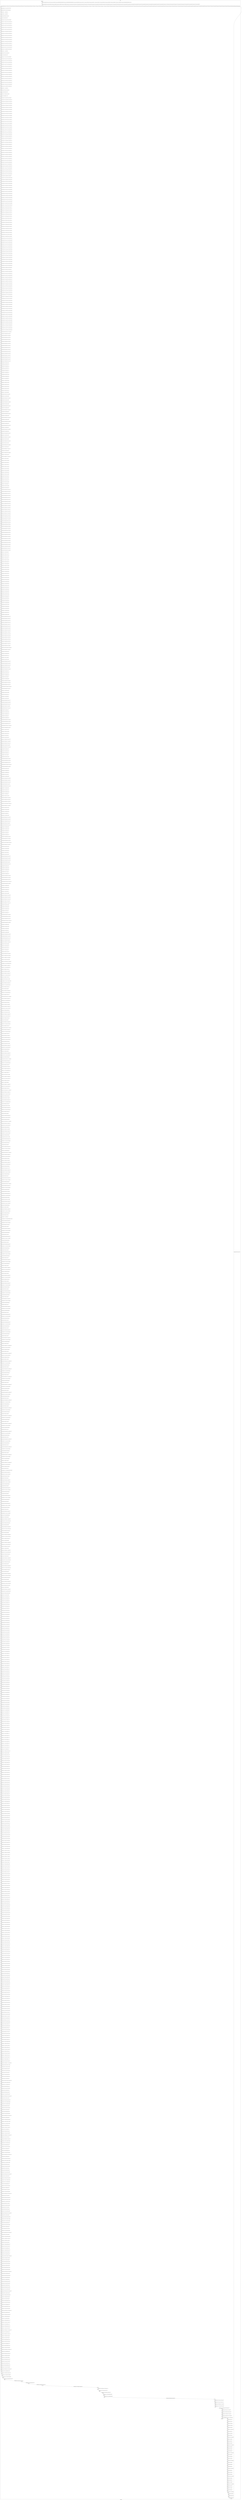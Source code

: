 digraph G {
label="Btor2XCFA";
subgraph cluster_0 {
label="main";
main_init[];
l1[];
l3[];
l4[];
l5[];
l6[];
l7[];
l8[];
l9[];
l10[];
l11[];
l12[];
l13[];
l14[];
l15[];
l16[];
l17[];
l18[];
l19[];
l20[];
l21[];
l22[];
l23[];
l24[];
l25[];
l26[];
l27[];
l28[];
l29[];
l30[];
l31[];
l32[];
l33[];
l34[];
l35[];
l36[];
l37[];
l38[];
l39[];
l40[];
l41[];
l42[];
l43[];
l44[];
l45[];
l46[];
l47[];
l48[];
l49[];
l50[];
l51[];
l52[];
l53[];
l54[];
l55[];
l56[];
l57[];
l58[];
l59[];
l60[];
l61[];
l62[];
l63[];
l64[];
l65[];
l66[];
l67[];
l68[];
l69[];
l70[];
l71[];
l72[];
l73[];
l74[];
l75[];
l76[];
l77[];
l78[];
l79[];
l80[];
l81[];
l82[];
l83[];
l84[];
l85[];
l86[];
l87[];
l88[];
l89[];
l90[];
l91[];
l92[];
l93[];
l94[];
l95[];
l96[];
l97[];
l98[];
l99[];
l100[];
l101[];
l102[];
l103[];
l104[];
l105[];
l106[];
l107[];
l108[];
l109[];
l110[];
l111[];
l112[];
l113[];
l114[];
l115[];
l116[];
l117[];
l118[];
l119[];
l120[];
l121[];
l122[];
l123[];
l124[];
l125[];
l126[];
l127[];
l128[];
l129[];
l130[];
l131[];
l132[];
l133[];
l134[];
l135[];
l136[];
l137[];
l138[];
l139[];
l140[];
l141[];
l142[];
l143[];
l144[];
l145[];
l146[];
l147[];
l148[];
l149[];
l150[];
l151[];
l152[];
l153[];
l154[];
l155[];
l156[];
l157[];
l158[];
l159[];
l160[];
l161[];
l162[];
l163[];
l164[];
l165[];
l166[];
l167[];
l168[];
l169[];
l170[];
l171[];
l172[];
l173[];
l174[];
l175[];
l176[];
l177[];
l178[];
l179[];
l180[];
l181[];
l182[];
l183[];
l184[];
l185[];
l186[];
l187[];
l188[];
l189[];
l190[];
l191[];
l192[];
l193[];
l194[];
l195[];
l196[];
l197[];
l198[];
l199[];
l200[];
l201[];
l202[];
l203[];
l204[];
l205[];
l206[];
l207[];
l208[];
l209[];
l210[];
l211[];
l212[];
l213[];
l214[];
l215[];
l216[];
l217[];
l218[];
l219[];
l220[];
l221[];
l222[];
l223[];
l224[];
l225[];
l226[];
l227[];
l228[];
l229[];
l230[];
l231[];
l232[];
l233[];
l234[];
l235[];
l236[];
l237[];
l238[];
l239[];
l240[];
l241[];
l242[];
l243[];
l244[];
l245[];
l246[];
l247[];
l248[];
l249[];
l250[];
l251[];
l252[];
l253[];
l254[];
l255[];
l256[];
l257[];
l258[];
l259[];
l260[];
l261[];
l262[];
l263[];
l264[];
l265[];
l266[];
l267[];
l268[];
l269[];
l270[];
l271[];
l272[];
l273[];
l274[];
l275[];
l276[];
l277[];
l278[];
l279[];
l280[];
l281[];
l282[];
l283[];
l284[];
l285[];
l286[];
l287[];
l288[];
l289[];
l290[];
l291[];
l292[];
l293[];
l294[];
l295[];
l296[];
l297[];
l298[];
l299[];
l300[];
l301[];
l302[];
l303[];
l304[];
l305[];
l306[];
l307[];
l308[];
l309[];
l310[];
l311[];
l312[];
l313[];
l314[];
l315[];
l316[];
l317[];
l318[];
l319[];
l320[];
l321[];
l322[];
l323[];
l324[];
l325[];
l326[];
l327[];
l328[];
l329[];
l330[];
l331[];
l332[];
l333[];
l334[];
l335[];
l336[];
l337[];
l338[];
l339[];
l340[];
l341[];
l342[];
l343[];
l344[];
l345[];
l346[];
l347[];
l348[];
l349[];
l350[];
l351[];
l352[];
l353[];
l354[];
l355[];
l356[];
l357[];
l358[];
l359[];
l360[];
l361[];
l362[];
l363[];
l364[];
l365[];
l366[];
l367[];
l368[];
l369[];
l370[];
l371[];
l372[];
l373[];
l374[];
l375[];
l376[];
l377[];
l378[];
l379[];
l380[];
l381[];
l382[];
l383[];
l384[];
l385[];
l386[];
l387[];
l388[];
l389[];
l390[];
l391[];
l392[];
l393[];
l394[];
l395[];
l396[];
l397[];
l398[];
l399[];
l400[];
l401[];
l402[];
l403[];
l404[];
l405[];
l406[];
l407[];
l408[];
l409[];
l410[];
l411[];
l412[];
l413[];
l414[];
l415[];
l416[];
l417[];
l418[];
l419[];
l420[];
l421[];
l422[];
l423[];
l424[];
l425[];
l426[];
l427[];
l428[];
l429[];
l430[];
l431[];
l432[];
l433[];
l434[];
l435[];
l436[];
l437[];
l438[];
l439[];
l440[];
l441[];
l442[];
l443[];
l444[];
l445[];
l446[];
l447[];
l448[];
l449[];
l450[];
l451[];
l452[];
l453[];
l454[];
l455[];
l456[];
l457[];
l458[];
l459[];
l460[];
l461[];
l462[];
l463[];
l464[];
l465[];
l466[];
l467[];
l468[];
l469[];
l470[];
l471[];
l472[];
l473[];
l474[];
l475[];
l476[];
l477[];
l478[];
l479[];
l480[];
l481[];
l482[];
l483[];
l484[];
l485[];
l486[];
l487[];
l488[];
l489[];
l490[];
l491[];
l492[];
l493[];
l494[];
l495[];
l496[];
l497[];
l498[];
l499[];
l500[];
l501[];
l502[];
l503[];
l504[];
l505[];
l506[];
l507[];
l508[];
l509[];
l510[];
l511[];
l512[];
l513[];
l514[];
l515[];
l516[];
l517[];
l518[];
l519[];
l520[];
l521[];
l522[];
l523[];
l524[];
l525[];
l526[];
l527[];
l528[];
l529[];
l530[];
l531[];
l532[];
l533[];
l534[];
l535[];
l536[];
l537[];
l538[];
l539[];
l540[];
l541[];
l542[];
l543[];
l544[];
l545[];
l546[];
l547[];
l548[];
l549[];
l550[];
l551[];
l552[];
l553[];
l554[];
l555[];
l556[];
l557[];
l558[];
l559[];
l560[];
l561[];
l562[];
l563[];
l564[];
l565[];
l566[];
l567[];
l568[];
l569[];
l570[];
l571[];
l572[];
l573[];
l574[];
l575[];
l576[];
l577[];
l578[];
l579[];
l580[];
l581[];
l582[];
l583[];
l584[];
l585[];
l586[];
l587[];
l588[];
l589[];
l590[];
l591[];
l592[];
l593[];
l594[];
l595[];
l596[];
l597[];
l598[];
l599[];
l600[];
l601[];
l602[];
l603[];
l604[];
l605[];
l606[];
l607[];
l608[];
l609[];
l610[];
l611[];
l612[];
l613[];
l614[];
l615[];
l616[];
l617[];
l618[];
l619[];
l620[];
l621[];
l622[];
l623[];
l624[];
l625[];
l626[];
l627[];
l628[];
l629[];
l630[];
l631[];
l632[];
l633[];
l634[];
l635[];
l636[];
l637[];
l638[];
l639[];
l640[];
l641[];
l642[];
l643[];
l644[];
l645[];
l646[];
l647[];
l648[];
l649[];
l650[];
l651[];
l652[];
l653[];
l654[];
l655[];
l656[];
l657[];
l658[];
l659[];
l660[];
l661[];
l662[];
l663[];
l664[];
l665[];
l666[];
l667[];
l668[];
l669[];
l670[];
l671[];
l672[];
l673[];
l674[];
l675[];
l676[];
l677[];
l678[];
l679[];
l680[];
l681[];
l682[];
l683[];
l684[];
l685[];
l686[];
l687[];
l688[];
l689[];
l690[];
l691[];
l692[];
l693[];
l694[];
l695[];
l696[];
l697[];
l698[];
l699[];
l700[];
l701[];
l702[];
l703[];
l704[];
l705[];
l706[];
l707[];
l708[];
l709[];
l710[];
l711[];
l712[];
l713[];
l714[];
l715[];
l716[];
l717[];
l718[];
l719[];
l720[];
l721[];
l722[];
l723[];
l724[];
l725[];
l726[];
l727[];
l728[];
l729[];
l730[];
l731[];
l732[];
l733[];
l734[];
l735[];
l736[];
l737[];
l738[];
l739[];
l740[];
l741[];
l742[];
l743[];
l744[];
l745[];
l746[];
l747[];
l748[];
l749[];
l750[];
l751[];
l752[];
l753[];
l754[];
l755[];
l756[];
l757[];
l758[];
l759[];
l760[];
l761[];
l762[];
l763[];
l764[];
l765[];
l766[];
l767[];
l768[];
l769[];
l770[];
l771[];
l772[];
l773[];
l774[];
l775[];
l776[];
l777[];
l778[];
l779[];
l780[];
l781[];
l782[];
l783[];
l784[];
l785[];
l786[];
l787[];
l788[];
l789[];
l790[];
l791[];
l792[];
l793[];
l794[];
l795[];
l796[];
l797[];
l798[];
l799[];
l800[];
l801[];
l802[];
l803[];
l804[];
l805[];
l806[];
l807[];
l808[];
l809[];
l810[];
l811[];
l812[];
l813[];
l814[];
l815[];
l816[];
l817[];
l818[];
l819[];
l820[];
l821[];
l822[];
l823[];
l824[];
l825[];
l826[];
l827[];
l828[];
l829[];
l830[];
l831[];
l832[];
l833[];
l834[];
l835[];
l836[];
l837[];
l838[];
l839[];
l840[];
l841[];
l842[];
l843[];
l844[];
l845[];
l846[];
l847[];
l848[];
l849[];
l850[];
l851[];
l852[];
l853[];
l854[];
l855[];
l856[];
l857[];
l858[];
l859[];
l860[];
l861[];
l862[];
l863[];
l864[];
l865[];
l866[];
l867[];
l868[];
l869[];
l870[];
l871[];
l872[];
l873[];
l874[];
l875[];
l876[];
l877[];
l878[];
l879[];
l880[];
l881[];
l882[];
l883[];
l884[];
l885[];
l886[];
l887[];
l888[];
l889[];
l890[];
l891[];
l892[];
l893[];
l894[];
l895[];
l896[];
l897[];
l898[];
l899[];
l900[];
l901[];
l902[];
l903[];
l904[];
l905[];
l906[];
l907[];
l908[];
l909[];
l910[];
l911[];
l912[];
l913[];
l914[];
l915[];
l916[];
l917[];
l918[];
l919[];
l920[];
l921[];
l922[];
l923[];
l924[];
l925[];
l926[];
l927[];
l928[];
l929[];
l930[];
l931[];
l932[];
l933[];
l934[];
l935[];
l936[];
l937[];
l938[];
l939[];
l940[];
l941[];
l942[];
l943[];
l944[];
l945[];
l946[];
l947[];
l948[];
l949[];
l950[];
l951[];
l952[];
l953[];
l954[];
l955[];
l956[];
l957[];
l958[];
l959[];
l960[];
l961[];
l962[];
l963[];
l964[];
l965[];
l966[];
l967[];
l968[];
l969[];
l970[];
l971[];
l972[];
l973[];
l974[];
l975[];
l976[];
l977[];
l978[];
l979[];
l980[];
l981[];
l982[];
l983[];
l984[];
l985[];
l986[];
l987[];
l988[];
l989[];
l990[];
l991[];
l992[];
l993[];
l994[];
l995[];
l996[];
l997[];
l998[];
l999[];
l1000[];
l1001[];
l1002[];
l1003[];
l1004[];
l1005[];
l1006[];
l1007[];
l1008[];
l1009[];
l1010[];
l1011[];
l1012[];
l1013[];
l1014[];
l1015[];
l1016[];
l1017[];
l1018[];
l1019[];
l1020[];
l1021[];
l1022[];
l1023[];
l1024[];
l1025[];
l1026[];
l1027[];
l1028[];
l1029[];
l1030[];
l1031[];
l1032[];
l1033[];
l1034[];
l1035[];
l1036[];
l1037[];
l1038[];
l1039[];
l1040[];
l1041[];
l1042[];
l1043[];
l1044[];
l1045[];
l1046[];
l1047[];
l1048[];
l1049[];
l1050[];
l1051[];
l1052[];
l1053[];
l1054[];
l1055[];
l1056[];
l1057[];
l1058[];
l1059[];
l1060[];
l1061[];
l1062[];
l1063[];
l1064[];
l1065[];
l1066[];
l1067[];
l1068[];
l1069[];
l1070[];
l1071[];
l1072[];
l1073[];
l1074[];
l1075[];
l1076[];
l1077[];
l1078[];
l1079[];
l1080[];
l1081[];
l1082[];
l1083[];
l1084[];
l1085[];
l1086[];
l1087[];
l1088[];
l1089[];
l1090[];
l1091[];
l1092[];
l1093[];
l1094[];
l1095[];
l1096[];
l1097[];
l1098[];
l1099[];
l1100[];
l1101[];
l1102[];
l1103[];
l1104[];
l1105[];
l1106[];
l1107[];
l1108[];
l1109[];
l1110[];
l1111[];
l1112[];
l1113[];
l1114[];
l1115[];
l1116[];
l1117[];
l1118[];
l1119[];
l1120[];
l1121[];
l1122[];
l1123[];
l1124[];
l1125[];
l1126[];
l1127[];
l1128[];
l1129[];
l1130[];
l1131[];
l1132[];
l1133[];
l1134[];
l1135[];
l1136[];
l1137[];
l1138[];
l1139[];
l1140[];
l1141[];
l1142[];
l1143[];
l1144[];
l1145[];
l1146[];
l1147[];
l1148[];
l1149[];
l1150[];
l1151[];
l1152[];
l1153[];
l1154[];
l1155[];
l1156[];
l1157[];
l1158[];
l1159[];
l1160[];
l1161[];
l1162[];
l1163[];
l1164[];
l1165[];
l1166[];
l1167[];
l1168[];
l1169[];
l1170[];
l1171[];
l1172[];
l1173[];
l1174[];
l1175[];
l1176[];
l1177[];
l1178[];
l1179[];
l1180[];
l1181[];
l1182[];
l1183[];
l1184[];
l1185[];
l1186[];
l1187[];
l1188[];
l1189[];
l1190[];
l1191[];
l1192[];
l1193[];
l1194[];
l1195[];
l1196[];
l1197[];
l1198[];
l1199[];
l1200[];
l1201[];
l1202[];
l1203[];
l1204[];
l1205[];
l1206[];
l1207[];
l1208[];
l1209[];
l1210[];
l1211[];
l1212[];
l1213[];
l1214[];
l1215[];
l1216[];
l1217[];
l1218[];
l1219[];
l1220[];
l1221[];
l1222[];
l1223[];
l1224[];
l1225[];
l1226[];
l1227[];
l1228[];
l1229[];
l1230[];
l1231[];
l1232[];
l1233[];
l1234[];
l1235[];
l1236[];
l1237[];
l1238[];
l1239[];
l1240[];
main_error[];
l1241[];
l1242[];
l1243[];
l1244[];
l1245[];
l1246[];
l1247[];
l1248[];
l1249[];
l1250[];
l1251[];
l1252[];
l1253[];
l1254[];
l1255[];
l1256[];
l1257[];
l1258[];
l1259[];
l1260[];
l1261[];
l1262[];
l1263[];
l1264[];
l1265[];
l1266[];
l1267[];
l1268[];
l1269[];
l1270[];
l1271[];
l1272[];
l1273[];
l1274[];
l1275[];
l1276[];
l1277[];
l1278[];
l1279[];
l1280[];
l1281[];
l1282[];
main_init -> l1 [label="[(assign const_5 #b00000000),(assign const_16 #b0),(assign const_91 #b00001000),(assign const_96 #b000000000000000000000000),(assign const_133 #b00000000000000000000000000000001),(assign const_232 #b00000000),(assign const_241 #b00101101),(assign const_243 #b00101000),(assign const_245 #b00011110),(assign const_248 #b00011001),(assign const_250 #b00010100),(assign const_252 #b00001010),(assign const_254 #b00000101),(assign const_724 #b00000001),(assign const_976 #b00000000000000000000000011001000)] "];
l3 -> l4 [label="[(havoc input_95),(havoc input_101),(havoc input_102),(havoc input_103),(havoc input_104),(havoc input_105),(havoc input_106),(havoc input_107),(havoc input_108),(havoc input_109),(havoc input_110),(havoc input_111),(havoc input_112),(havoc input_113),(havoc input_114),(havoc input_115),(havoc input_157),(havoc input_158),(havoc input_159),(havoc input_160),(havoc input_161),(havoc input_162),(havoc input_163),(havoc input_164),(havoc input_165),(havoc input_166),(havoc input_167),(havoc input_168),(havoc input_169),(havoc input_170),(havoc input_171),(havoc input_172),(havoc input_173),(havoc input_176),(havoc input_177),(havoc input_178),(havoc input_179),(havoc input_180),(havoc input_181),(havoc input_182),(havoc input_183),(havoc input_184),(havoc input_185),(havoc input_186),(havoc input_187),(havoc input_188),(havoc input_189),(havoc input_190),(havoc input_233),(havoc input_234),(havoc input_235),(havoc input_236),(havoc input_237),(havoc input_238),(havoc input_239),(havoc input_240),(havoc input_242),(havoc input_244),(havoc input_246),(havoc input_247),(havoc input_249),(havoc input_251),(havoc input_253),(havoc input_255),(havoc input_305),(havoc input_306),(havoc input_307),(havoc input_308),(havoc input_309),(havoc input_310),(havoc input_311),(havoc input_312),(havoc input_379),(havoc input_431),(havoc input_434),(havoc input_437),(havoc input_440),(havoc input_443),(havoc input_446),(havoc input_449),(havoc input_452)] "];
l4 -> l5 [label="[(assign comparison_92 (ite (= const_91 state_10) #b1 #b0))] "];
l5 -> l6 [label="[(assign binary_93 (bvand (bvnot state_89) comparison_92))] "];
l6 -> l7 [label="[(assign binary_97 (++ const_96 state_12))] "];
l7 -> l8 [label="[(assign binary_98 (++ const_96 state_6))] "];
l8 -> l9 [label="[(assign binary_99 (bvadd binary_97 binary_98))] "];
l9 -> l10 [label="[(assign slice_100 (extract binary_99 0 8))] "];
l10 -> l11 [label="[(assign ternary_116 (ite (= input_115 #b1) slice_100 state_6))] "];
l11 -> l12 [label="[(assign ternary_117 (ite (= input_114 #b1) slice_100 ternary_116))] "];
l12 -> l13 [label="[(assign ternary_118 (ite (= input_113 #b1) slice_100 ternary_117))] "];
l13 -> l14 [label="[(assign ternary_119 (ite (= input_112 #b1) slice_100 ternary_118))] "];
l14 -> l15 [label="[(assign ternary_120 (ite (= input_111 #b1) slice_100 ternary_119))] "];
l15 -> l16 [label="[(assign ternary_121 (ite (= input_110 #b1) slice_100 ternary_120))] "];
l16 -> l17 [label="[(assign ternary_122 (ite (= input_109 #b1) slice_100 ternary_121))] "];
l17 -> l18 [label="[(assign ternary_123 (ite (= input_108 #b1) slice_100 ternary_122))] "];
l18 -> l19 [label="[(assign ternary_124 (ite (= input_107 #b1) slice_100 ternary_123))] "];
l19 -> l20 [label="[(assign ternary_125 (ite (= input_106 #b1) slice_100 ternary_124))] "];
l20 -> l21 [label="[(assign ternary_126 (ite (= input_105 #b1) slice_100 ternary_125))] "];
l21 -> l22 [label="[(assign ternary_127 (ite (= input_104 #b1) slice_100 ternary_126))] "];
l22 -> l23 [label="[(assign ternary_128 (ite (= input_103 #b1) slice_100 ternary_127))] "];
l23 -> l24 [label="[(assign ternary_129 (ite (= input_102 #b1) slice_100 ternary_128))] "];
l24 -> l25 [label="[(assign ternary_130 (ite (= input_101 #b1) slice_100 ternary_129))] "];
l25 -> l26 [label="[(assign ternary_131 (ite (= input_95 #b1) slice_100 ternary_130))] "];
l26 -> l27 [label="[(assign binary_134 (++ const_96 state_8))] "];
l27 -> l28 [label="[(assign binary_135 (bvsub const_133 binary_134))] "];
l28 -> l29 [label="[(assign slice_136 (extract binary_135 0 8))] "];
l29 -> l30 [label="[(assign ternary_137 (ite (= input_115 #b1) slice_136 state_8))] "];
l30 -> l31 [label="[(assign ternary_138 (ite (= input_114 #b1) slice_136 ternary_137))] "];
l31 -> l32 [label="[(assign ternary_139 (ite (= input_113 #b1) slice_136 ternary_138))] "];
l32 -> l33 [label="[(assign ternary_140 (ite (= input_112 #b1) slice_136 ternary_139))] "];
l33 -> l34 [label="[(assign ternary_141 (ite (= input_111 #b1) slice_136 ternary_140))] "];
l34 -> l35 [label="[(assign ternary_142 (ite (= input_110 #b1) slice_136 ternary_141))] "];
l35 -> l36 [label="[(assign ternary_143 (ite (= input_109 #b1) slice_136 ternary_142))] "];
l36 -> l37 [label="[(assign ternary_144 (ite (= input_108 #b1) slice_136 ternary_143))] "];
l37 -> l38 [label="[(assign ternary_145 (ite (= input_107 #b1) slice_136 ternary_144))] "];
l38 -> l39 [label="[(assign ternary_146 (ite (= input_106 #b1) slice_136 ternary_145))] "];
l39 -> l40 [label="[(assign ternary_147 (ite (= input_105 #b1) slice_136 ternary_146))] "];
l40 -> l41 [label="[(assign ternary_148 (ite (= input_104 #b1) slice_136 ternary_147))] "];
l41 -> l42 [label="[(assign ternary_149 (ite (= input_103 #b1) slice_136 ternary_148))] "];
l42 -> l43 [label="[(assign ternary_150 (ite (= input_102 #b1) slice_136 ternary_149))] "];
l43 -> l44 [label="[(assign ternary_151 (ite (= input_101 #b1) slice_136 ternary_150))] "];
l44 -> l45 [label="[(assign ternary_152 (ite (= input_95 #b1) slice_136 ternary_151))] "];
l45 -> l46 [label="[(assign binary_154 (++ const_96 state_10))] "];
l46 -> l47 [label="[(assign binary_155 (bvadd const_133 binary_154))] "];
l47 -> l48 [label="[(assign slice_156 (extract binary_155 0 8))] "];
l48 -> l49 [label="[(assign binary_174 (bvsub binary_154 const_133))] "];
l49 -> l50 [label="[(assign slice_175 (extract binary_174 0 8))] "];
l50 -> l51 [label="[(assign ternary_191 (ite (= input_190 #b1) slice_175 state_10))] "];
l51 -> l52 [label="[(assign ternary_192 (ite (= input_189 #b1) slice_175 ternary_191))] "];
l52 -> l53 [label="[(assign ternary_193 (ite (= input_188 #b1) slice_175 ternary_192))] "];
l53 -> l54 [label="[(assign ternary_194 (ite (= input_187 #b1) slice_175 ternary_193))] "];
l54 -> l55 [label="[(assign ternary_195 (ite (= input_186 #b1) slice_175 ternary_194))] "];
l55 -> l56 [label="[(assign ternary_196 (ite (= input_185 #b1) slice_175 ternary_195))] "];
l56 -> l57 [label="[(assign ternary_197 (ite (= input_184 #b1) slice_175 ternary_196))] "];
l57 -> l58 [label="[(assign ternary_198 (ite (= input_183 #b1) slice_175 ternary_197))] "];
l58 -> l59 [label="[(assign ternary_199 (ite (= input_182 #b1) slice_175 ternary_198))] "];
l59 -> l60 [label="[(assign ternary_200 (ite (= input_181 #b1) slice_175 ternary_199))] "];
l60 -> l61 [label="[(assign ternary_201 (ite (= input_180 #b1) slice_175 ternary_200))] "];
l61 -> l62 [label="[(assign ternary_202 (ite (= input_179 #b1) slice_175 ternary_201))] "];
l62 -> l63 [label="[(assign ternary_203 (ite (= input_178 #b1) slice_175 ternary_202))] "];
l63 -> l64 [label="[(assign ternary_204 (ite (= input_177 #b1) slice_175 ternary_203))] "];
l64 -> l65 [label="[(assign ternary_205 (ite (= input_176 #b1) slice_175 ternary_204))] "];
l65 -> l66 [label="[(assign ternary_206 (ite (= input_173 #b1) slice_175 ternary_205))] "];
l66 -> l67 [label="[(assign ternary_207 (ite (= input_172 #b1) slice_156 ternary_206))] "];
l67 -> l68 [label="[(assign ternary_208 (ite (= input_171 #b1) slice_156 ternary_207))] "];
l68 -> l69 [label="[(assign ternary_209 (ite (= input_170 #b1) slice_156 ternary_208))] "];
l69 -> l70 [label="[(assign ternary_210 (ite (= input_169 #b1) slice_156 ternary_209))] "];
l70 -> l71 [label="[(assign ternary_211 (ite (= input_168 #b1) slice_156 ternary_210))] "];
l71 -> l72 [label="[(assign ternary_212 (ite (= input_167 #b1) slice_156 ternary_211))] "];
l72 -> l73 [label="[(assign ternary_213 (ite (= input_166 #b1) slice_156 ternary_212))] "];
l73 -> l74 [label="[(assign ternary_214 (ite (= input_165 #b1) slice_156 ternary_213))] "];
l74 -> l75 [label="[(assign ternary_215 (ite (= input_164 #b1) slice_156 ternary_214))] "];
l75 -> l76 [label="[(assign ternary_216 (ite (= input_163 #b1) slice_156 ternary_215))] "];
l76 -> l77 [label="[(assign ternary_217 (ite (= input_162 #b1) slice_156 ternary_216))] "];
l77 -> l78 [label="[(assign ternary_218 (ite (= input_161 #b1) slice_156 ternary_217))] "];
l78 -> l79 [label="[(assign ternary_219 (ite (= input_160 #b1) slice_156 ternary_218))] "];
l79 -> l80 [label="[(assign ternary_220 (ite (= input_159 #b1) slice_156 ternary_219))] "];
l80 -> l81 [label="[(assign ternary_221 (ite (= input_158 #b1) slice_156 ternary_220))] "];
l81 -> l82 [label="[(assign ternary_222 (ite (= input_157 #b1) slice_156 ternary_221))] "];
l82 -> l83 [label="[(assign ternary_223 (ite (= input_115 #b1) slice_156 ternary_222))] "];
l83 -> l84 [label="[(assign ternary_224 (ite (= input_113 #b1) slice_156 ternary_223))] "];
l84 -> l85 [label="[(assign ternary_225 (ite (= input_111 #b1) slice_156 ternary_224))] "];
l85 -> l86 [label="[(assign ternary_226 (ite (= input_109 #b1) slice_156 ternary_225))] "];
l86 -> l87 [label="[(assign ternary_227 (ite (= input_107 #b1) slice_156 ternary_226))] "];
l87 -> l88 [label="[(assign ternary_228 (ite (= input_105 #b1) slice_156 ternary_227))] "];
l88 -> l89 [label="[(assign ternary_229 (ite (= input_103 #b1) slice_156 ternary_228))] "];
l89 -> l90 [label="[(assign ternary_230 (ite (= input_101 #b1) slice_156 ternary_229))] "];
l90 -> l91 [label="[(assign ternary_256 (ite (= input_255 #b1) const_254 state_12))] "];
l91 -> l92 [label="[(assign ternary_257 (ite (= input_190 #b1) const_254 ternary_256))] "];
l92 -> l93 [label="[(assign ternary_258 (ite (= input_253 #b1) const_252 ternary_257))] "];
l93 -> l94 [label="[(assign ternary_259 (ite (= input_188 #b1) const_252 ternary_258))] "];
l94 -> l95 [label="[(assign ternary_260 (ite (= input_251 #b1) const_250 ternary_259))] "];
l95 -> l96 [label="[(assign ternary_261 (ite (= input_186 #b1) const_250 ternary_260))] "];
l96 -> l97 [label="[(assign ternary_262 (ite (= input_249 #b1) const_248 ternary_261))] "];
l97 -> l98 [label="[(assign ternary_263 (ite (= input_184 #b1) const_248 ternary_262))] "];
l98 -> l99 [label="[(assign ternary_264 (ite (= input_247 #b1) const_245 ternary_263))] "];
l99 -> l100 [label="[(assign ternary_265 (ite (= input_182 #b1) const_245 ternary_264))] "];
l100 -> l101 [label="[(assign ternary_266 (ite (= input_246 #b1) const_245 ternary_265))] "];
l101 -> l102 [label="[(assign ternary_267 (ite (= input_180 #b1) const_245 ternary_266))] "];
l102 -> l103 [label="[(assign ternary_268 (ite (= input_244 #b1) const_243 ternary_267))] "];
l103 -> l104 [label="[(assign ternary_269 (ite (= input_178 #b1) const_243 ternary_268))] "];
l104 -> l105 [label="[(assign ternary_270 (ite (= input_242 #b1) const_241 ternary_269))] "];
l105 -> l106 [label="[(assign ternary_271 (ite (= input_176 #b1) const_241 ternary_270))] "];
l106 -> l107 [label="[(assign ternary_272 (ite (= input_164 #b1) state_14 ternary_271))] "];
l107 -> l108 [label="[(assign ternary_273 (ite (= input_240 #b1) state_14 ternary_272))] "];
l108 -> l109 [label="[(assign ternary_274 (ite (= input_163 #b1) state_14 ternary_273))] "];
l109 -> l110 [label="[(assign ternary_275 (ite (= input_239 #b1) state_14 ternary_274))] "];
l110 -> l111 [label="[(assign ternary_276 (ite (= input_162 #b1) state_14 ternary_275))] "];
l111 -> l112 [label="[(assign ternary_277 (ite (= input_238 #b1) state_14 ternary_276))] "];
l112 -> l113 [label="[(assign ternary_278 (ite (= input_161 #b1) state_14 ternary_277))] "];
l113 -> l114 [label="[(assign ternary_279 (ite (= input_237 #b1) state_14 ternary_278))] "];
l114 -> l115 [label="[(assign ternary_280 (ite (= input_160 #b1) state_14 ternary_279))] "];
l115 -> l116 [label="[(assign ternary_281 (ite (= input_236 #b1) state_14 ternary_280))] "];
l116 -> l117 [label="[(assign ternary_282 (ite (= input_159 #b1) state_14 ternary_281))] "];
l117 -> l118 [label="[(assign ternary_283 (ite (= input_235 #b1) state_14 ternary_282))] "];
l118 -> l119 [label="[(assign ternary_284 (ite (= input_158 #b1) state_14 ternary_283))] "];
l119 -> l120 [label="[(assign ternary_285 (ite (= input_234 #b1) state_14 ternary_284))] "];
l120 -> l121 [label="[(assign ternary_286 (ite (= input_157 #b1) state_14 ternary_285))] "];
l121 -> l122 [label="[(assign ternary_287 (ite (= input_233 #b1) state_14 ternary_286))] "];
l122 -> l123 [label="[(assign ternary_288 (ite (= input_115 #b1) const_232 ternary_287))] "];
l123 -> l124 [label="[(assign ternary_289 (ite (= input_114 #b1) const_232 ternary_288))] "];
l124 -> l125 [label="[(assign ternary_290 (ite (= input_113 #b1) const_232 ternary_289))] "];
l125 -> l126 [label="[(assign ternary_291 (ite (= input_112 #b1) const_232 ternary_290))] "];
l126 -> l127 [label="[(assign ternary_292 (ite (= input_111 #b1) const_232 ternary_291))] "];
l127 -> l128 [label="[(assign ternary_293 (ite (= input_110 #b1) const_232 ternary_292))] "];
l128 -> l129 [label="[(assign ternary_294 (ite (= input_109 #b1) const_232 ternary_293))] "];
l129 -> l130 [label="[(assign ternary_295 (ite (= input_108 #b1) const_232 ternary_294))] "];
l130 -> l131 [label="[(assign ternary_296 (ite (= input_107 #b1) const_232 ternary_295))] "];
l131 -> l132 [label="[(assign ternary_297 (ite (= input_106 #b1) const_232 ternary_296))] "];
l132 -> l133 [label="[(assign ternary_298 (ite (= input_105 #b1) const_232 ternary_297))] "];
l133 -> l134 [label="[(assign ternary_299 (ite (= input_104 #b1) const_232 ternary_298))] "];
l134 -> l135 [label="[(assign ternary_300 (ite (= input_103 #b1) const_232 ternary_299))] "];
l135 -> l136 [label="[(assign ternary_301 (ite (= input_102 #b1) const_232 ternary_300))] "];
l136 -> l137 [label="[(assign ternary_302 (ite (= input_101 #b1) const_232 ternary_301))] "];
l137 -> l138 [label="[(assign ternary_303 (ite (= input_95 #b1) const_232 ternary_302))] "];
l138 -> l139 [label="[(assign ternary_313 (ite (= input_312 #b1) const_254 state_14))] "];
l139 -> l140 [label="[(assign ternary_314 (ite (= input_189 #b1) const_254 ternary_313))] "];
l140 -> l141 [label="[(assign ternary_315 (ite (= input_311 #b1) const_252 ternary_314))] "];
l141 -> l142 [label="[(assign ternary_316 (ite (= input_187 #b1) const_252 ternary_315))] "];
l142 -> l143 [label="[(assign ternary_317 (ite (= input_310 #b1) const_250 ternary_316))] "];
l143 -> l144 [label="[(assign ternary_318 (ite (= input_185 #b1) const_250 ternary_317))] "];
l144 -> l145 [label="[(assign ternary_319 (ite (= input_309 #b1) const_248 ternary_318))] "];
l145 -> l146 [label="[(assign ternary_320 (ite (= input_183 #b1) const_248 ternary_319))] "];
l146 -> l147 [label="[(assign ternary_321 (ite (= input_308 #b1) const_245 ternary_320))] "];
l147 -> l148 [label="[(assign ternary_322 (ite (= input_181 #b1) const_245 ternary_321))] "];
l148 -> l149 [label="[(assign ternary_323 (ite (= input_307 #b1) const_245 ternary_322))] "];
l149 -> l150 [label="[(assign ternary_324 (ite (= input_179 #b1) const_245 ternary_323))] "];
l150 -> l151 [label="[(assign ternary_325 (ite (= input_306 #b1) const_243 ternary_324))] "];
l151 -> l152 [label="[(assign ternary_326 (ite (= input_177 #b1) const_243 ternary_325))] "];
l152 -> l153 [label="[(assign ternary_327 (ite (= input_305 #b1) const_241 ternary_326))] "];
l153 -> l154 [label="[(assign ternary_328 (ite (= input_173 #b1) const_241 ternary_327))] "];
l154 -> l155 [label="[(assign ternary_329 (ite (= input_164 #b1) const_232 ternary_328))] "];
l155 -> l156 [label="[(assign ternary_330 (ite (= input_240 #b1) const_232 ternary_329))] "];
l156 -> l157 [label="[(assign ternary_331 (ite (= input_163 #b1) const_232 ternary_330))] "];
l157 -> l158 [label="[(assign ternary_332 (ite (= input_239 #b1) const_232 ternary_331))] "];
l158 -> l159 [label="[(assign ternary_333 (ite (= input_162 #b1) const_232 ternary_332))] "];
l159 -> l160 [label="[(assign ternary_334 (ite (= input_238 #b1) const_232 ternary_333))] "];
l160 -> l161 [label="[(assign ternary_335 (ite (= input_161 #b1) const_232 ternary_334))] "];
l161 -> l162 [label="[(assign ternary_336 (ite (= input_237 #b1) const_232 ternary_335))] "];
l162 -> l163 [label="[(assign ternary_337 (ite (= input_160 #b1) const_232 ternary_336))] "];
l163 -> l164 [label="[(assign ternary_338 (ite (= input_236 #b1) const_232 ternary_337))] "];
l164 -> l165 [label="[(assign ternary_339 (ite (= input_159 #b1) const_232 ternary_338))] "];
l165 -> l166 [label="[(assign ternary_340 (ite (= input_235 #b1) const_232 ternary_339))] "];
l166 -> l167 [label="[(assign ternary_341 (ite (= input_158 #b1) const_232 ternary_340))] "];
l167 -> l168 [label="[(assign ternary_342 (ite (= input_234 #b1) const_232 ternary_341))] "];
l168 -> l169 [label="[(assign ternary_343 (ite (= input_157 #b1) const_232 ternary_342))] "];
l169 -> l170 [label="[(assign ternary_344 (ite (= input_233 #b1) const_232 ternary_343))] "];
l170 -> l171 [label="[(assign binary_346 (bvand (bvnot state_17) (bvnot input_255)))] "];
l171 -> l172 [label="[(assign binary_347 (bvand binary_346 (bvnot input_190)))] "];
l172 -> l173 [label="[(assign binary_348 (bvand binary_347 (bvnot input_253)))] "];
l173 -> l174 [label="[(assign binary_349 (bvand binary_348 (bvnot input_188)))] "];
l174 -> l175 [label="[(assign binary_350 (bvand binary_349 (bvnot input_251)))] "];
l175 -> l176 [label="[(assign binary_351 (bvand binary_350 (bvnot input_186)))] "];
l176 -> l177 [label="[(assign binary_352 (bvand binary_351 (bvnot input_249)))] "];
l177 -> l178 [label="[(assign binary_353 (bvand binary_352 (bvnot input_184)))] "];
l178 -> l179 [label="[(assign binary_354 (bvand binary_353 (bvnot input_247)))] "];
l179 -> l180 [label="[(assign binary_355 (bvand binary_354 (bvnot input_182)))] "];
l180 -> l181 [label="[(assign binary_356 (bvand binary_355 (bvnot input_246)))] "];
l181 -> l182 [label="[(assign binary_357 (bvand binary_356 (bvnot input_180)))] "];
l182 -> l183 [label="[(assign binary_358 (bvand binary_357 (bvnot input_244)))] "];
l183 -> l184 [label="[(assign binary_359 (bvand binary_358 (bvnot input_178)))] "];
l184 -> l185 [label="[(assign binary_360 (bvand binary_359 (bvnot input_242)))] "];
l185 -> l186 [label="[(assign binary_361 (bvand binary_360 (bvnot input_176)))] "];
l186 -> l187 [label="[(assign binary_362 (bvor binary_361 input_115))] "];
l187 -> l188 [label="[(assign binary_363 (bvor binary_362 input_114))] "];
l188 -> l189 [label="[(assign binary_364 (bvor binary_363 input_113))] "];
l189 -> l190 [label="[(assign binary_365 (bvor binary_364 input_112))] "];
l190 -> l191 [label="[(assign binary_366 (bvor binary_365 input_111))] "];
l191 -> l192 [label="[(assign binary_367 (bvor binary_366 input_110))] "];
l192 -> l193 [label="[(assign binary_368 (bvor binary_367 input_109))] "];
l193 -> l194 [label="[(assign binary_369 (bvor binary_368 input_108))] "];
l194 -> l195 [label="[(assign binary_370 (bvor binary_369 input_107))] "];
l195 -> l196 [label="[(assign binary_371 (bvor binary_370 input_106))] "];
l196 -> l197 [label="[(assign binary_372 (bvor binary_371 input_105))] "];
l197 -> l198 [label="[(assign binary_373 (bvor binary_372 input_104))] "];
l198 -> l199 [label="[(assign binary_374 (bvor binary_373 input_103))] "];
l199 -> l200 [label="[(assign binary_375 (bvor binary_374 input_102))] "];
l200 -> l201 [label="[(assign binary_376 (bvor binary_375 input_101))] "];
l201 -> l202 [label="[(assign binary_377 (bvor binary_376 input_95))] "];
l202 -> l203 [label="[(assign binary_380 (bvand state_19 (bvnot input_379)))] "];
l203 -> l204 [label="[(assign binary_381 (bvor binary_380 input_255))] "];
l204 -> l205 [label="[(assign binary_382 (bvand binary_381 (bvnot input_312)))] "];
l205 -> l206 [label="[(assign binary_383 (bvor binary_382 input_190))] "];
l206 -> l207 [label="[(assign binary_384 (bvand binary_383 (bvnot input_189)))] "];
l207 -> l208 [label="[(assign binary_385 (bvor binary_384 input_253))] "];
l208 -> l209 [label="[(assign binary_386 (bvand binary_385 (bvnot input_311)))] "];
l209 -> l210 [label="[(assign binary_387 (bvor binary_386 input_188))] "];
l210 -> l211 [label="[(assign binary_388 (bvand binary_387 (bvnot input_187)))] "];
l211 -> l212 [label="[(assign binary_389 (bvor binary_388 input_251))] "];
l212 -> l213 [label="[(assign binary_390 (bvand binary_389 (bvnot input_310)))] "];
l213 -> l214 [label="[(assign binary_391 (bvor binary_390 input_186))] "];
l214 -> l215 [label="[(assign binary_392 (bvand binary_391 (bvnot input_185)))] "];
l215 -> l216 [label="[(assign binary_393 (bvor binary_392 input_249))] "];
l216 -> l217 [label="[(assign binary_394 (bvand binary_393 (bvnot input_309)))] "];
l217 -> l218 [label="[(assign binary_395 (bvor binary_394 input_184))] "];
l218 -> l219 [label="[(assign binary_396 (bvand binary_395 (bvnot input_183)))] "];
l219 -> l220 [label="[(assign binary_397 (bvor binary_396 input_247))] "];
l220 -> l221 [label="[(assign binary_398 (bvand binary_397 (bvnot input_308)))] "];
l221 -> l222 [label="[(assign binary_399 (bvor binary_398 input_182))] "];
l222 -> l223 [label="[(assign binary_400 (bvand binary_399 (bvnot input_181)))] "];
l223 -> l224 [label="[(assign binary_401 (bvor binary_400 input_246))] "];
l224 -> l225 [label="[(assign binary_402 (bvand binary_401 (bvnot input_307)))] "];
l225 -> l226 [label="[(assign binary_403 (bvor binary_402 input_180))] "];
l226 -> l227 [label="[(assign binary_404 (bvand binary_403 (bvnot input_179)))] "];
l227 -> l228 [label="[(assign binary_405 (bvor binary_404 input_244))] "];
l228 -> l229 [label="[(assign binary_406 (bvand binary_405 (bvnot input_306)))] "];
l229 -> l230 [label="[(assign binary_407 (bvor binary_406 input_178))] "];
l230 -> l231 [label="[(assign binary_408 (bvand binary_407 (bvnot input_177)))] "];
l231 -> l232 [label="[(assign binary_409 (bvor binary_408 input_242))] "];
l232 -> l233 [label="[(assign binary_410 (bvand binary_409 (bvnot input_305)))] "];
l233 -> l234 [label="[(assign binary_411 (bvor binary_410 input_176))] "];
l234 -> l235 [label="[(assign binary_412 (bvand binary_411 (bvnot input_173)))] "];
l235 -> l236 [label="[(assign binary_414 (bvor state_21 input_312))] "];
l236 -> l237 [label="[(assign binary_415 (bvor binary_414 input_189))] "];
l237 -> l238 [label="[(assign binary_416 (bvor binary_415 input_311))] "];
l238 -> l239 [label="[(assign binary_417 (bvor binary_416 input_187))] "];
l239 -> l240 [label="[(assign binary_418 (bvor binary_417 input_310))] "];
l240 -> l241 [label="[(assign binary_419 (bvor binary_418 input_185))] "];
l241 -> l242 [label="[(assign binary_420 (bvor binary_419 input_309))] "];
l242 -> l243 [label="[(assign binary_421 (bvor binary_420 input_183))] "];
l243 -> l244 [label="[(assign binary_422 (bvor binary_421 input_308))] "];
l244 -> l245 [label="[(assign binary_423 (bvor binary_422 input_181))] "];
l245 -> l246 [label="[(assign binary_424 (bvor binary_423 input_307))] "];
l246 -> l247 [label="[(assign binary_425 (bvor binary_424 input_179))] "];
l247 -> l248 [label="[(assign binary_426 (bvor binary_425 input_306))] "];
l248 -> l249 [label="[(assign binary_427 (bvor binary_426 input_177))] "];
l249 -> l250 [label="[(assign binary_428 (bvor binary_427 input_305))] "];
l250 -> l251 [label="[(assign binary_429 (bvor binary_428 input_173))] "];
l251 -> l252 [label="[(assign binary_430 (bvand binary_429 (bvnot input_172)))] "];
l252 -> l253 [label="[(assign binary_432 (bvand binary_430 (bvnot input_431)))] "];
l253 -> l254 [label="[(assign binary_433 (bvand binary_432 (bvnot input_171)))] "];
l254 -> l255 [label="[(assign binary_435 (bvand binary_433 (bvnot input_434)))] "];
l255 -> l256 [label="[(assign binary_436 (bvand binary_435 (bvnot input_170)))] "];
l256 -> l257 [label="[(assign binary_438 (bvand binary_436 (bvnot input_437)))] "];
l257 -> l258 [label="[(assign binary_439 (bvand binary_438 (bvnot input_169)))] "];
l258 -> l259 [label="[(assign binary_441 (bvand binary_439 (bvnot input_440)))] "];
l259 -> l260 [label="[(assign binary_442 (bvand binary_441 (bvnot input_168)))] "];
l260 -> l261 [label="[(assign binary_444 (bvand binary_442 (bvnot input_443)))] "];
l261 -> l262 [label="[(assign binary_445 (bvand binary_444 (bvnot input_167)))] "];
l262 -> l263 [label="[(assign binary_447 (bvand binary_445 (bvnot input_446)))] "];
l263 -> l264 [label="[(assign binary_448 (bvand binary_447 (bvnot input_166)))] "];
l264 -> l265 [label="[(assign binary_450 (bvand binary_448 (bvnot input_449)))] "];
l265 -> l266 [label="[(assign binary_451 (bvand binary_450 (bvnot input_165)))] "];
l266 -> l267 [label="[(assign binary_453 (bvand binary_451 (bvnot input_452)))] "];
l267 -> l268 [label="[(assign binary_454 (bvand binary_453 (bvnot input_164)))] "];
l268 -> l269 [label="[(assign binary_455 (bvand binary_454 (bvnot input_240)))] "];
l269 -> l270 [label="[(assign binary_456 (bvand binary_455 (bvnot input_163)))] "];
l270 -> l271 [label="[(assign binary_457 (bvand binary_456 (bvnot input_239)))] "];
l271 -> l272 [label="[(assign binary_458 (bvand binary_457 (bvnot input_162)))] "];
l272 -> l273 [label="[(assign binary_459 (bvand binary_458 (bvnot input_238)))] "];
l273 -> l274 [label="[(assign binary_460 (bvand binary_459 (bvnot input_161)))] "];
l274 -> l275 [label="[(assign binary_461 (bvand binary_460 (bvnot input_237)))] "];
l275 -> l276 [label="[(assign binary_462 (bvand binary_461 (bvnot input_160)))] "];
l276 -> l277 [label="[(assign binary_463 (bvand binary_462 (bvnot input_236)))] "];
l277 -> l278 [label="[(assign binary_464 (bvand binary_463 (bvnot input_159)))] "];
l278 -> l279 [label="[(assign binary_465 (bvand binary_464 (bvnot input_235)))] "];
l279 -> l280 [label="[(assign binary_466 (bvand binary_465 (bvnot input_158)))] "];
l280 -> l281 [label="[(assign binary_467 (bvand binary_466 (bvnot input_234)))] "];
l281 -> l282 [label="[(assign binary_468 (bvand binary_467 (bvnot input_157)))] "];
l282 -> l283 [label="[(assign binary_469 (bvand binary_468 (bvnot input_233)))] "];
l283 -> l284 [label="[(assign binary_471 (bvor state_23 input_379))] "];
l284 -> l285 [label="[(assign binary_472 (bvor binary_471 input_172))] "];
l285 -> l286 [label="[(assign binary_473 (bvor binary_472 input_431))] "];
l286 -> l287 [label="[(assign binary_474 (bvor binary_473 input_171))] "];
l287 -> l288 [label="[(assign binary_475 (bvor binary_474 input_434))] "];
l288 -> l289 [label="[(assign binary_476 (bvor binary_475 input_170))] "];
l289 -> l290 [label="[(assign binary_477 (bvor binary_476 input_437))] "];
l290 -> l291 [label="[(assign binary_478 (bvor binary_477 input_169))] "];
l291 -> l292 [label="[(assign binary_479 (bvor binary_478 input_440))] "];
l292 -> l293 [label="[(assign binary_480 (bvor binary_479 input_168))] "];
l293 -> l294 [label="[(assign binary_481 (bvor binary_480 input_443))] "];
l294 -> l295 [label="[(assign binary_482 (bvor binary_481 input_167))] "];
l295 -> l296 [label="[(assign binary_483 (bvor binary_482 input_446))] "];
l296 -> l297 [label="[(assign binary_484 (bvor binary_483 input_166))] "];
l297 -> l298 [label="[(assign binary_485 (bvor binary_484 input_449))] "];
l298 -> l299 [label="[(assign binary_486 (bvor binary_485 input_165))] "];
l299 -> l300 [label="[(assign binary_487 (bvor binary_486 input_452))] "];
l300 -> l301 [label="[(assign binary_488 (bvor binary_487 input_164))] "];
l301 -> l302 [label="[(assign binary_489 (bvor binary_488 input_240))] "];
l302 -> l303 [label="[(assign binary_490 (bvor binary_489 input_163))] "];
l303 -> l304 [label="[(assign binary_491 (bvor binary_490 input_239))] "];
l304 -> l305 [label="[(assign binary_492 (bvor binary_491 input_162))] "];
l305 -> l306 [label="[(assign binary_493 (bvor binary_492 input_238))] "];
l306 -> l307 [label="[(assign binary_494 (bvor binary_493 input_161))] "];
l307 -> l308 [label="[(assign binary_495 (bvor binary_494 input_237))] "];
l308 -> l309 [label="[(assign binary_496 (bvor binary_495 input_160))] "];
l309 -> l310 [label="[(assign binary_497 (bvor binary_496 input_236))] "];
l310 -> l311 [label="[(assign binary_498 (bvor binary_497 input_159))] "];
l311 -> l312 [label="[(assign binary_499 (bvor binary_498 input_235))] "];
l312 -> l313 [label="[(assign binary_500 (bvor binary_499 input_158))] "];
l313 -> l314 [label="[(assign binary_501 (bvor binary_500 input_234))] "];
l314 -> l315 [label="[(assign binary_502 (bvor binary_501 input_157))] "];
l315 -> l316 [label="[(assign binary_503 (bvor binary_502 input_233))] "];
l316 -> l317 [label="[(assign binary_504 (bvand binary_503 (bvnot input_115)))] "];
l317 -> l318 [label="[(assign binary_505 (bvand binary_504 (bvnot input_114)))] "];
l318 -> l319 [label="[(assign binary_506 (bvand binary_505 (bvnot input_113)))] "];
l319 -> l320 [label="[(assign binary_507 (bvand binary_506 (bvnot input_112)))] "];
l320 -> l321 [label="[(assign binary_508 (bvand binary_507 (bvnot input_111)))] "];
l321 -> l322 [label="[(assign binary_509 (bvand binary_508 (bvnot input_110)))] "];
l322 -> l323 [label="[(assign binary_510 (bvand binary_509 (bvnot input_109)))] "];
l323 -> l324 [label="[(assign binary_511 (bvand binary_510 (bvnot input_108)))] "];
l324 -> l325 [label="[(assign binary_512 (bvand binary_511 (bvnot input_107)))] "];
l325 -> l326 [label="[(assign binary_513 (bvand binary_512 (bvnot input_106)))] "];
l326 -> l327 [label="[(assign binary_514 (bvand binary_513 (bvnot input_105)))] "];
l327 -> l328 [label="[(assign binary_515 (bvand binary_514 (bvnot input_104)))] "];
l328 -> l329 [label="[(assign binary_516 (bvand binary_515 (bvnot input_103)))] "];
l329 -> l330 [label="[(assign binary_517 (bvand binary_516 (bvnot input_102)))] "];
l330 -> l331 [label="[(assign binary_518 (bvand binary_517 (bvnot input_101)))] "];
l331 -> l332 [label="[(assign binary_519 (bvand binary_518 (bvnot input_95)))] "];
l332 -> l333 [label="[(assign binary_521 (bvand (bvnot state_25) (bvnot input_255)))] "];
l333 -> l334 [label="[(assign binary_522 (bvand binary_521 (bvnot input_312)))] "];
l334 -> l335 [label="[(assign binary_523 (bvor binary_522 input_431))] "];
l335 -> l336 [label="[(assign binary_524 (bvor binary_523 input_240))] "];
l336 -> l337 [label="[(assign binary_525 (bvor binary_524 input_114))] "];
l337 -> l338 [label="[(assign binary_527 (bvor state_27 input_255))] "];
l338 -> l339 [label="[(assign binary_528 (bvor binary_527 input_312))] "];
l339 -> l340 [label="[(assign binary_529 (bvand binary_528 (bvnot input_172)))] "];
l340 -> l341 [label="[(assign binary_530 (bvand binary_529 (bvnot input_164)))] "];
l341 -> l342 [label="[(assign binary_531 (bvand binary_530 (bvnot input_115)))] "];
l342 -> l343 [label="[(assign binary_533 (bvand state_29 (bvnot input_190)))] "];
l343 -> l344 [label="[(assign binary_534 (bvand binary_533 (bvnot input_189)))] "];
l344 -> l345 [label="[(assign binary_535 (bvor binary_534 input_172))] "];
l345 -> l346 [label="[(assign binary_536 (bvor binary_535 input_164))] "];
l346 -> l347 [label="[(assign binary_537 (bvor binary_536 input_115))] "];
l347 -> l348 [label="[(assign binary_539 (bvor state_31 input_190))] "];
l348 -> l349 [label="[(assign binary_540 (bvor binary_539 input_189))] "];
l349 -> l350 [label="[(assign binary_541 (bvand binary_540 (bvnot input_431)))] "];
l350 -> l351 [label="[(assign binary_542 (bvand binary_541 (bvnot input_240)))] "];
l351 -> l352 [label="[(assign binary_543 (bvand binary_542 (bvnot input_114)))] "];
l352 -> l353 [label="[(assign binary_545 (bvand (bvnot state_33) (bvnot input_253)))] "];
l353 -> l354 [label="[(assign binary_546 (bvand binary_545 (bvnot input_311)))] "];
l354 -> l355 [label="[(assign binary_547 (bvor binary_546 input_434))] "];
l355 -> l356 [label="[(assign binary_548 (bvor binary_547 input_239))] "];
l356 -> l357 [label="[(assign binary_549 (bvor binary_548 input_112))] "];
l357 -> l358 [label="[(assign binary_551 (bvor state_35 input_253))] "];
l358 -> l359 [label="[(assign binary_552 (bvor binary_551 input_311))] "];
l359 -> l360 [label="[(assign binary_553 (bvand binary_552 (bvnot input_171)))] "];
l360 -> l361 [label="[(assign binary_554 (bvand binary_553 (bvnot input_163)))] "];
l361 -> l362 [label="[(assign binary_555 (bvand binary_554 (bvnot input_113)))] "];
l362 -> l363 [label="[(assign binary_557 (bvand state_37 (bvnot input_188)))] "];
l363 -> l364 [label="[(assign binary_558 (bvand binary_557 (bvnot input_187)))] "];
l364 -> l365 [label="[(assign binary_559 (bvor binary_558 input_171))] "];
l365 -> l366 [label="[(assign binary_560 (bvor binary_559 input_163))] "];
l366 -> l367 [label="[(assign binary_561 (bvor binary_560 input_113))] "];
l367 -> l368 [label="[(assign binary_563 (bvor state_39 input_188))] "];
l368 -> l369 [label="[(assign binary_564 (bvor binary_563 input_187))] "];
l369 -> l370 [label="[(assign binary_565 (bvand binary_564 (bvnot input_434)))] "];
l370 -> l371 [label="[(assign binary_566 (bvand binary_565 (bvnot input_239)))] "];
l371 -> l372 [label="[(assign binary_567 (bvand binary_566 (bvnot input_112)))] "];
l372 -> l373 [label="[(assign binary_569 (bvand (bvnot state_41) (bvnot input_251)))] "];
l373 -> l374 [label="[(assign binary_570 (bvand binary_569 (bvnot input_310)))] "];
l374 -> l375 [label="[(assign binary_571 (bvor binary_570 input_437))] "];
l375 -> l376 [label="[(assign binary_572 (bvor binary_571 input_238))] "];
l376 -> l377 [label="[(assign binary_573 (bvor binary_572 input_110))] "];
l377 -> l378 [label="[(assign binary_575 (bvor state_43 input_251))] "];
l378 -> l379 [label="[(assign binary_576 (bvor binary_575 input_310))] "];
l379 -> l380 [label="[(assign binary_577 (bvand binary_576 (bvnot input_170)))] "];
l380 -> l381 [label="[(assign binary_578 (bvand binary_577 (bvnot input_162)))] "];
l381 -> l382 [label="[(assign binary_579 (bvand binary_578 (bvnot input_111)))] "];
l382 -> l383 [label="[(assign binary_581 (bvand state_45 (bvnot input_186)))] "];
l383 -> l384 [label="[(assign binary_582 (bvand binary_581 (bvnot input_185)))] "];
l384 -> l385 [label="[(assign binary_583 (bvor binary_582 input_170))] "];
l385 -> l386 [label="[(assign binary_584 (bvor binary_583 input_162))] "];
l386 -> l387 [label="[(assign binary_585 (bvor binary_584 input_111))] "];
l387 -> l388 [label="[(assign binary_587 (bvor state_47 input_186))] "];
l388 -> l389 [label="[(assign binary_588 (bvor binary_587 input_185))] "];
l389 -> l390 [label="[(assign binary_589 (bvand binary_588 (bvnot input_437)))] "];
l390 -> l391 [label="[(assign binary_590 (bvand binary_589 (bvnot input_238)))] "];
l391 -> l392 [label="[(assign binary_591 (bvand binary_590 (bvnot input_110)))] "];
l392 -> l393 [label="[(assign binary_593 (bvand (bvnot state_49) (bvnot input_249)))] "];
l393 -> l394 [label="[(assign binary_594 (bvand binary_593 (bvnot input_309)))] "];
l394 -> l395 [label="[(assign binary_595 (bvor binary_594 input_440))] "];
l395 -> l396 [label="[(assign binary_596 (bvor binary_595 input_237))] "];
l396 -> l397 [label="[(assign binary_597 (bvor binary_596 input_108))] "];
l397 -> l398 [label="[(assign binary_599 (bvor state_51 input_249))] "];
l398 -> l399 [label="[(assign binary_600 (bvor binary_599 input_309))] "];
l399 -> l400 [label="[(assign binary_601 (bvand binary_600 (bvnot input_169)))] "];
l400 -> l401 [label="[(assign binary_602 (bvand binary_601 (bvnot input_161)))] "];
l401 -> l402 [label="[(assign binary_603 (bvand binary_602 (bvnot input_109)))] "];
l402 -> l403 [label="[(assign binary_605 (bvand state_53 (bvnot input_184)))] "];
l403 -> l404 [label="[(assign binary_606 (bvand binary_605 (bvnot input_183)))] "];
l404 -> l405 [label="[(assign binary_607 (bvor binary_606 input_169))] "];
l405 -> l406 [label="[(assign binary_608 (bvor binary_607 input_161))] "];
l406 -> l407 [label="[(assign binary_609 (bvor binary_608 input_109))] "];
l407 -> l408 [label="[(assign binary_611 (bvor state_55 input_184))] "];
l408 -> l409 [label="[(assign binary_612 (bvor binary_611 input_183))] "];
l409 -> l410 [label="[(assign binary_613 (bvand binary_612 (bvnot input_440)))] "];
l410 -> l411 [label="[(assign binary_614 (bvand binary_613 (bvnot input_237)))] "];
l411 -> l412 [label="[(assign binary_615 (bvand binary_614 (bvnot input_108)))] "];
l412 -> l413 [label="[(assign binary_617 (bvand (bvnot state_57) (bvnot input_247)))] "];
l413 -> l414 [label="[(assign binary_618 (bvand binary_617 (bvnot input_308)))] "];
l414 -> l415 [label="[(assign binary_619 (bvor binary_618 input_443))] "];
l415 -> l416 [label="[(assign binary_620 (bvor binary_619 input_236))] "];
l416 -> l417 [label="[(assign binary_621 (bvor binary_620 input_106))] "];
l417 -> l418 [label="[(assign binary_623 (bvor state_59 input_247))] "];
l418 -> l419 [label="[(assign binary_624 (bvor binary_623 input_308))] "];
l419 -> l420 [label="[(assign binary_625 (bvand binary_624 (bvnot input_168)))] "];
l420 -> l421 [label="[(assign binary_626 (bvand binary_625 (bvnot input_160)))] "];
l421 -> l422 [label="[(assign binary_627 (bvand binary_626 (bvnot input_107)))] "];
l422 -> l423 [label="[(assign binary_629 (bvand state_61 (bvnot input_182)))] "];
l423 -> l424 [label="[(assign binary_630 (bvand binary_629 (bvnot input_181)))] "];
l424 -> l425 [label="[(assign binary_631 (bvor binary_630 input_168))] "];
l425 -> l426 [label="[(assign binary_632 (bvor binary_631 input_160))] "];
l426 -> l427 [label="[(assign binary_633 (bvor binary_632 input_107))] "];
l427 -> l428 [label="[(assign binary_635 (bvor state_63 input_182))] "];
l428 -> l429 [label="[(assign binary_636 (bvor binary_635 input_181))] "];
l429 -> l430 [label="[(assign binary_637 (bvand binary_636 (bvnot input_443)))] "];
l430 -> l431 [label="[(assign binary_638 (bvand binary_637 (bvnot input_236)))] "];
l431 -> l432 [label="[(assign binary_639 (bvand binary_638 (bvnot input_106)))] "];
l432 -> l433 [label="[(assign binary_641 (bvand (bvnot state_65) (bvnot input_246)))] "];
l433 -> l434 [label="[(assign binary_642 (bvand binary_641 (bvnot input_307)))] "];
l434 -> l435 [label="[(assign binary_643 (bvor binary_642 input_446))] "];
l435 -> l436 [label="[(assign binary_644 (bvor binary_643 input_235))] "];
l436 -> l437 [label="[(assign binary_645 (bvor binary_644 input_104))] "];
l437 -> l438 [label="[(assign binary_647 (bvor state_67 input_246))] "];
l438 -> l439 [label="[(assign binary_648 (bvor binary_647 input_307))] "];
l439 -> l440 [label="[(assign binary_649 (bvand binary_648 (bvnot input_167)))] "];
l440 -> l441 [label="[(assign binary_650 (bvand binary_649 (bvnot input_159)))] "];
l441 -> l442 [label="[(assign binary_651 (bvand binary_650 (bvnot input_105)))] "];
l442 -> l443 [label="[(assign binary_653 (bvand state_69 (bvnot input_180)))] "];
l443 -> l444 [label="[(assign binary_654 (bvand binary_653 (bvnot input_179)))] "];
l444 -> l445 [label="[(assign binary_655 (bvor binary_654 input_167))] "];
l445 -> l446 [label="[(assign binary_656 (bvor binary_655 input_159))] "];
l446 -> l447 [label="[(assign binary_657 (bvor binary_656 input_105))] "];
l447 -> l448 [label="[(assign binary_659 (bvor state_71 input_180))] "];
l448 -> l449 [label="[(assign binary_660 (bvor binary_659 input_179))] "];
l449 -> l450 [label="[(assign binary_661 (bvand binary_660 (bvnot input_446)))] "];
l450 -> l451 [label="[(assign binary_662 (bvand binary_661 (bvnot input_235)))] "];
l451 -> l452 [label="[(assign binary_663 (bvand binary_662 (bvnot input_104)))] "];
l452 -> l453 [label="[(assign binary_665 (bvand (bvnot state_73) (bvnot input_244)))] "];
l453 -> l454 [label="[(assign binary_666 (bvand binary_665 (bvnot input_306)))] "];
l454 -> l455 [label="[(assign binary_667 (bvor binary_666 input_449))] "];
l455 -> l456 [label="[(assign binary_668 (bvor binary_667 input_234))] "];
l456 -> l457 [label="[(assign binary_669 (bvor binary_668 input_102))] "];
l457 -> l458 [label="[(assign binary_671 (bvor state_75 input_244))] "];
l458 -> l459 [label="[(assign binary_672 (bvor binary_671 input_306))] "];
l459 -> l460 [label="[(assign binary_673 (bvand binary_672 (bvnot input_166)))] "];
l460 -> l461 [label="[(assign binary_674 (bvand binary_673 (bvnot input_158)))] "];
l461 -> l462 [label="[(assign binary_675 (bvand binary_674 (bvnot input_103)))] "];
l462 -> l463 [label="[(assign binary_677 (bvand state_77 (bvnot input_178)))] "];
l463 -> l464 [label="[(assign binary_678 (bvand binary_677 (bvnot input_177)))] "];
l464 -> l465 [label="[(assign binary_679 (bvor binary_678 input_166))] "];
l465 -> l466 [label="[(assign binary_680 (bvor binary_679 input_158))] "];
l466 -> l467 [label="[(assign binary_681 (bvor binary_680 input_103))] "];
l467 -> l468 [label="[(assign binary_683 (bvor state_79 input_178))] "];
l468 -> l469 [label="[(assign binary_684 (bvor binary_683 input_177))] "];
l469 -> l470 [label="[(assign binary_685 (bvand binary_684 (bvnot input_449)))] "];
l470 -> l471 [label="[(assign binary_686 (bvand binary_685 (bvnot input_234)))] "];
l471 -> l472 [label="[(assign binary_687 (bvand binary_686 (bvnot input_102)))] "];
l472 -> l473 [label="[(assign binary_689 (bvand (bvnot state_81) (bvnot input_242)))] "];
l473 -> l474 [label="[(assign binary_690 (bvand binary_689 (bvnot input_305)))] "];
l474 -> l475 [label="[(assign binary_691 (bvor binary_690 input_452))] "];
l475 -> l476 [label="[(assign binary_692 (bvor binary_691 input_233))] "];
l476 -> l477 [label="[(assign binary_693 (bvor binary_692 input_95))] "];
l477 -> l478 [label="[(assign binary_695 (bvor state_83 input_242))] "];
l478 -> l479 [label="[(assign binary_696 (bvor binary_695 input_305))] "];
l479 -> l480 [label="[(assign binary_697 (bvand binary_696 (bvnot input_165)))] "];
l480 -> l481 [label="[(assign binary_698 (bvand binary_697 (bvnot input_157)))] "];
l481 -> l482 [label="[(assign binary_699 (bvand binary_698 (bvnot input_101)))] "];
l482 -> l483 [label="[(assign binary_701 (bvand state_85 (bvnot input_176)))] "];
l483 -> l484 [label="[(assign binary_702 (bvand binary_701 (bvnot input_173)))] "];
l484 -> l485 [label="[(assign binary_703 (bvor binary_702 input_165))] "];
l485 -> l486 [label="[(assign binary_704 (bvor binary_703 input_157))] "];
l486 -> l487 [label="[(assign binary_705 (bvor binary_704 input_101))] "];
l487 -> l488 [label="[(assign binary_707 (bvor state_87 input_176))] "];
l488 -> l489 [label="[(assign binary_708 (bvor binary_707 input_173))] "];
l489 -> l490 [label="[(assign binary_709 (bvand binary_708 (bvnot input_452)))] "];
l490 -> l491 [label="[(assign binary_710 (bvand binary_709 (bvnot input_233)))] "];
l491 -> l492 [label="[(assign binary_711 (bvand binary_710 (bvnot input_95)))] "];
l492 -> l493 [label="[(assign binary_713 (bvor state_19 (bvnot input_379)))] "];
l493 -> l494 [label="[(assign binary_714 (bvand (bvnot state_17) (bvnot state_25)))] "];
l494 -> l495 [label="[(assign comparison_715 (ite (= const_232 state_8) #b1 #b0))] "];
l495 -> l496 [label="[(assign binary_716 (bvand binary_714 comparison_715))] "];
l496 -> l497 [label="[(assign binary_717 (bvor (bvnot input_255) binary_716))] "];
l497 -> l498 [label="[(assign binary_718 (bvand binary_713 binary_717))] "];
l498 -> l499 [label="[(assign binary_719 (bvand state_19 (bvnot state_25)))] "];
l499 -> l500 [label="[(assign binary_720 (bvand binary_719 comparison_715))] "];
l500 -> l501 [label="[(assign binary_721 (bvor (bvnot input_312) binary_720))] "];
l501 -> l502 [label="[(assign binary_722 (bvand binary_718 binary_721))] "];
l502 -> l503 [label="[(assign binary_723 (bvand (bvnot state_17) state_29))] "];
l503 -> l504 [label="[(assign comparison_725 (ite (= const_724 state_8) #b1 #b0))] "];
l504 -> l505 [label="[(assign binary_726 (bvand binary_723 comparison_725))] "];
l505 -> l506 [label="[(assign binary_727 (bvor (bvnot input_190) binary_726))] "];
l506 -> l507 [label="[(assign binary_728 (bvand binary_722 binary_727))] "];
l507 -> l508 [label="[(assign binary_729 (bvand state_19 state_29))] "];
l508 -> l509 [label="[(assign binary_730 (bvand binary_729 comparison_725))] "];
l509 -> l510 [label="[(assign binary_731 (bvor (bvnot input_189) binary_730))] "];
l510 -> l511 [label="[(assign binary_732 (bvand binary_728 binary_731))] "];
l511 -> l512 [label="[(assign binary_733 (bvand (bvnot state_17) (bvnot state_33)))] "];
l512 -> l513 [label="[(assign binary_734 (bvand binary_733 comparison_715))] "];
l513 -> l514 [label="[(assign binary_735 (bvor (bvnot input_253) binary_734))] "];
l514 -> l515 [label="[(assign binary_736 (bvand binary_732 binary_735))] "];
l515 -> l516 [label="[(assign binary_737 (bvand state_19 (bvnot state_33)))] "];
l516 -> l517 [label="[(assign binary_738 (bvand binary_737 comparison_715))] "];
l517 -> l518 [label="[(assign binary_739 (bvor (bvnot input_311) binary_738))] "];
l518 -> l519 [label="[(assign binary_740 (bvand binary_736 binary_739))] "];
l519 -> l520 [label="[(assign binary_741 (bvand (bvnot state_17) state_37))] "];
l520 -> l521 [label="[(assign binary_742 (bvand binary_741 comparison_725))] "];
l521 -> l522 [label="[(assign binary_743 (bvor (bvnot input_188) binary_742))] "];
l522 -> l523 [label="[(assign binary_744 (bvand binary_740 binary_743))] "];
l523 -> l524 [label="[(assign binary_745 (bvand state_19 state_37))] "];
l524 -> l525 [label="[(assign binary_746 (bvand binary_745 comparison_725))] "];
l525 -> l526 [label="[(assign binary_747 (bvor (bvnot input_187) binary_746))] "];
l526 -> l527 [label="[(assign binary_748 (bvand binary_744 binary_747))] "];
l527 -> l528 [label="[(assign binary_749 (bvand (bvnot state_17) (bvnot state_41)))] "];
l528 -> l529 [label="[(assign binary_750 (bvand binary_749 comparison_715))] "];
l529 -> l530 [label="[(assign binary_751 (bvor (bvnot input_251) binary_750))] "];
l530 -> l531 [label="[(assign binary_752 (bvand binary_748 binary_751))] "];
l531 -> l532 [label="[(assign binary_753 (bvand state_19 (bvnot state_41)))] "];
l532 -> l533 [label="[(assign binary_754 (bvand binary_753 comparison_715))] "];
l533 -> l534 [label="[(assign binary_755 (bvor (bvnot input_310) binary_754))] "];
l534 -> l535 [label="[(assign binary_756 (bvand binary_752 binary_755))] "];
l535 -> l536 [label="[(assign binary_757 (bvand (bvnot state_17) state_45))] "];
l536 -> l537 [label="[(assign binary_758 (bvand binary_757 comparison_725))] "];
l537 -> l538 [label="[(assign binary_759 (bvor (bvnot input_186) binary_758))] "];
l538 -> l539 [label="[(assign binary_760 (bvand binary_756 binary_759))] "];
l539 -> l540 [label="[(assign binary_761 (bvand state_19 state_45))] "];
l540 -> l541 [label="[(assign binary_762 (bvand binary_761 comparison_725))] "];
l541 -> l542 [label="[(assign binary_763 (bvor (bvnot input_185) binary_762))] "];
l542 -> l543 [label="[(assign binary_764 (bvand binary_760 binary_763))] "];
l543 -> l544 [label="[(assign binary_765 (bvand (bvnot state_17) (bvnot state_49)))] "];
l544 -> l545 [label="[(assign binary_766 (bvand binary_765 comparison_715))] "];
l545 -> l546 [label="[(assign binary_767 (bvor (bvnot input_249) binary_766))] "];
l546 -> l547 [label="[(assign binary_768 (bvand binary_764 binary_767))] "];
l547 -> l548 [label="[(assign binary_769 (bvand state_19 (bvnot state_49)))] "];
l548 -> l549 [label="[(assign binary_770 (bvand binary_769 comparison_715))] "];
l549 -> l550 [label="[(assign binary_771 (bvor (bvnot input_309) binary_770))] "];
l550 -> l551 [label="[(assign binary_772 (bvand binary_768 binary_771))] "];
l551 -> l552 [label="[(assign binary_773 (bvand (bvnot state_17) state_53))] "];
l552 -> l553 [label="[(assign binary_774 (bvand binary_773 comparison_725))] "];
l553 -> l554 [label="[(assign binary_775 (bvor (bvnot input_184) binary_774))] "];
l554 -> l555 [label="[(assign binary_776 (bvand binary_772 binary_775))] "];
l555 -> l556 [label="[(assign binary_777 (bvand state_19 state_53))] "];
l556 -> l557 [label="[(assign binary_778 (bvand binary_777 comparison_725))] "];
l557 -> l558 [label="[(assign binary_779 (bvor (bvnot input_183) binary_778))] "];
l558 -> l559 [label="[(assign binary_780 (bvand binary_776 binary_779))] "];
l559 -> l560 [label="[(assign binary_781 (bvand (bvnot state_17) (bvnot state_57)))] "];
l560 -> l561 [label="[(assign binary_782 (bvand binary_781 comparison_715))] "];
l561 -> l562 [label="[(assign binary_783 (bvor (bvnot input_247) binary_782))] "];
l562 -> l563 [label="[(assign binary_784 (bvand binary_780 binary_783))] "];
l563 -> l564 [label="[(assign binary_785 (bvand state_19 (bvnot state_57)))] "];
l564 -> l565 [label="[(assign binary_786 (bvand binary_785 comparison_715))] "];
l565 -> l566 [label="[(assign binary_787 (bvor (bvnot input_308) binary_786))] "];
l566 -> l567 [label="[(assign binary_788 (bvand binary_784 binary_787))] "];
l567 -> l568 [label="[(assign binary_789 (bvand (bvnot state_17) state_61))] "];
l568 -> l569 [label="[(assign binary_790 (bvand binary_789 comparison_725))] "];
l569 -> l570 [label="[(assign binary_791 (bvor (bvnot input_182) binary_790))] "];
l570 -> l571 [label="[(assign binary_792 (bvand binary_788 binary_791))] "];
l571 -> l572 [label="[(assign binary_793 (bvand state_19 state_61))] "];
l572 -> l573 [label="[(assign binary_794 (bvand binary_793 comparison_725))] "];
l573 -> l574 [label="[(assign binary_795 (bvor (bvnot input_181) binary_794))] "];
l574 -> l575 [label="[(assign binary_796 (bvand binary_792 binary_795))] "];
l575 -> l576 [label="[(assign binary_797 (bvand (bvnot state_17) (bvnot state_65)))] "];
l576 -> l577 [label="[(assign binary_798 (bvand binary_797 comparison_715))] "];
l577 -> l578 [label="[(assign binary_799 (bvor (bvnot input_246) binary_798))] "];
l578 -> l579 [label="[(assign binary_800 (bvand binary_796 binary_799))] "];
l579 -> l580 [label="[(assign binary_801 (bvand state_19 (bvnot state_65)))] "];
l580 -> l581 [label="[(assign binary_802 (bvand binary_801 comparison_715))] "];
l581 -> l582 [label="[(assign binary_803 (bvor (bvnot input_307) binary_802))] "];
l582 -> l583 [label="[(assign binary_804 (bvand binary_800 binary_803))] "];
l583 -> l584 [label="[(assign binary_805 (bvand (bvnot state_17) state_69))] "];
l584 -> l585 [label="[(assign binary_806 (bvand binary_805 comparison_725))] "];
l585 -> l586 [label="[(assign binary_807 (bvor (bvnot input_180) binary_806))] "];
l586 -> l587 [label="[(assign binary_808 (bvand binary_804 binary_807))] "];
l587 -> l588 [label="[(assign binary_809 (bvand state_19 state_69))] "];
l588 -> l589 [label="[(assign binary_810 (bvand binary_809 comparison_725))] "];
l589 -> l590 [label="[(assign binary_811 (bvor (bvnot input_179) binary_810))] "];
l590 -> l591 [label="[(assign binary_812 (bvand binary_808 binary_811))] "];
l591 -> l592 [label="[(assign binary_813 (bvand (bvnot state_17) (bvnot state_73)))] "];
l592 -> l593 [label="[(assign binary_814 (bvand binary_813 comparison_715))] "];
l593 -> l594 [label="[(assign binary_815 (bvor (bvnot input_244) binary_814))] "];
l594 -> l595 [label="[(assign binary_816 (bvand binary_812 binary_815))] "];
l595 -> l596 [label="[(assign binary_817 (bvand state_19 (bvnot state_73)))] "];
l596 -> l597 [label="[(assign binary_818 (bvand binary_817 comparison_715))] "];
l597 -> l598 [label="[(assign binary_819 (bvor (bvnot input_306) binary_818))] "];
l598 -> l599 [label="[(assign binary_820 (bvand binary_816 binary_819))] "];
l599 -> l600 [label="[(assign binary_821 (bvand (bvnot state_17) state_77))] "];
l600 -> l601 [label="[(assign binary_822 (bvand binary_821 comparison_725))] "];
l601 -> l602 [label="[(assign binary_823 (bvor (bvnot input_178) binary_822))] "];
l602 -> l603 [label="[(assign binary_824 (bvand binary_820 binary_823))] "];
l603 -> l604 [label="[(assign binary_825 (bvand state_19 state_77))] "];
l604 -> l605 [label="[(assign binary_826 (bvand binary_825 comparison_725))] "];
l605 -> l606 [label="[(assign binary_827 (bvor (bvnot input_177) binary_826))] "];
l606 -> l607 [label="[(assign binary_828 (bvand binary_824 binary_827))] "];
l607 -> l608 [label="[(assign binary_829 (bvand (bvnot state_17) (bvnot state_81)))] "];
l608 -> l609 [label="[(assign binary_830 (bvand binary_829 comparison_715))] "];
l609 -> l610 [label="[(assign binary_831 (bvor (bvnot input_242) binary_830))] "];
l610 -> l611 [label="[(assign binary_832 (bvand binary_828 binary_831))] "];
l611 -> l612 [label="[(assign binary_833 (bvand state_19 (bvnot state_81)))] "];
l612 -> l613 [label="[(assign binary_834 (bvand binary_833 comparison_715))] "];
l613 -> l614 [label="[(assign binary_835 (bvor (bvnot input_305) binary_834))] "];
l614 -> l615 [label="[(assign binary_836 (bvand binary_832 binary_835))] "];
l615 -> l616 [label="[(assign binary_837 (bvand (bvnot state_17) state_85))] "];
l616 -> l617 [label="[(assign binary_838 (bvand binary_837 comparison_725))] "];
l617 -> l618 [label="[(assign binary_839 (bvor (bvnot input_176) binary_838))] "];
l618 -> l619 [label="[(assign binary_840 (bvand binary_836 binary_839))] "];
l619 -> l620 [label="[(assign binary_841 (bvand state_19 state_85))] "];
l620 -> l621 [label="[(assign binary_842 (bvand binary_841 comparison_725))] "];
l621 -> l622 [label="[(assign binary_843 (bvor (bvnot input_173) binary_842))] "];
l622 -> l623 [label="[(assign binary_844 (bvand binary_840 binary_843))] "];
l623 -> l624 [label="[(assign binary_845 (bvand state_21 state_27))] "];
l624 -> l625 [label="[(assign binary_846 (++ const_96 state_14))] "];
l625 -> l626 [label="[(assign comparison_847 (ite (bvule binary_846 binary_97) #b1 #b0))] "];
l626 -> l627 [label="[(assign binary_848 (bvand binary_845 comparison_847))] "];
l627 -> l628 [label="[(assign binary_849 (bvor (bvnot input_172) binary_848))] "];
l628 -> l629 [label="[(assign binary_850 (bvand binary_844 binary_849))] "];
l629 -> l630 [label="[(assign binary_851 (bvand state_21 state_31))] "];
l630 -> l631 [label="[(assign binary_852 (bvand binary_851 comparison_847))] "];
l631 -> l632 [label="[(assign binary_853 (bvor (bvnot input_431) binary_852))] "];
l632 -> l633 [label="[(assign binary_854 (bvand binary_850 binary_853))] "];
l633 -> l634 [label="[(assign binary_855 (bvand state_21 state_35))] "];
l634 -> l635 [label="[(assign binary_856 (bvand binary_855 comparison_847))] "];
l635 -> l636 [label="[(assign binary_857 (bvor (bvnot input_171) binary_856))] "];
l636 -> l637 [label="[(assign binary_858 (bvand binary_854 binary_857))] "];
l637 -> l638 [label="[(assign binary_859 (bvand state_21 state_39))] "];
l638 -> l639 [label="[(assign binary_860 (bvand binary_859 comparison_847))] "];
l639 -> l640 [label="[(assign binary_861 (bvor (bvnot input_434) binary_860))] "];
l640 -> l641 [label="[(assign binary_862 (bvand binary_858 binary_861))] "];
l641 -> l642 [label="[(assign binary_863 (bvand state_21 state_43))] "];
l642 -> l643 [label="[(assign binary_864 (bvand binary_863 comparison_847))] "];
l643 -> l644 [label="[(assign binary_865 (bvor (bvnot input_170) binary_864))] "];
l644 -> l645 [label="[(assign binary_866 (bvand binary_862 binary_865))] "];
l645 -> l646 [label="[(assign binary_867 (bvand state_21 state_47))] "];
l646 -> l647 [label="[(assign binary_868 (bvand binary_867 comparison_847))] "];
l647 -> l648 [label="[(assign binary_869 (bvor (bvnot input_437) binary_868))] "];
l648 -> l649 [label="[(assign binary_870 (bvand binary_866 binary_869))] "];
l649 -> l650 [label="[(assign binary_871 (bvand state_21 state_51))] "];
l650 -> l651 [label="[(assign binary_872 (bvand binary_871 comparison_847))] "];
l651 -> l652 [label="[(assign binary_873 (bvor (bvnot input_169) binary_872))] "];
l652 -> l653 [label="[(assign binary_874 (bvand binary_870 binary_873))] "];
l653 -> l654 [label="[(assign binary_875 (bvand state_21 state_55))] "];
l654 -> l655 [label="[(assign binary_876 (bvand binary_875 comparison_847))] "];
l655 -> l656 [label="[(assign binary_877 (bvor (bvnot input_440) binary_876))] "];
l656 -> l657 [label="[(assign binary_878 (bvand binary_874 binary_877))] "];
l657 -> l658 [label="[(assign binary_879 (bvand state_21 state_59))] "];
l658 -> l659 [label="[(assign binary_880 (bvand binary_879 comparison_847))] "];
l659 -> l660 [label="[(assign binary_881 (bvor (bvnot input_168) binary_880))] "];
l660 -> l661 [label="[(assign binary_882 (bvand binary_878 binary_881))] "];
l661 -> l662 [label="[(assign binary_883 (bvand state_21 state_63))] "];
l662 -> l663 [label="[(assign binary_884 (bvand binary_883 comparison_847))] "];
l663 -> l664 [label="[(assign binary_885 (bvor (bvnot input_443) binary_884))] "];
l664 -> l665 [label="[(assign binary_886 (bvand binary_882 binary_885))] "];
l665 -> l666 [label="[(assign binary_887 (bvand state_21 state_67))] "];
l666 -> l667 [label="[(assign binary_888 (bvand binary_887 comparison_847))] "];
l667 -> l668 [label="[(assign binary_889 (bvor (bvnot input_167) binary_888))] "];
l668 -> l669 [label="[(assign binary_890 (bvand binary_886 binary_889))] "];
l669 -> l670 [label="[(assign binary_891 (bvand state_21 state_71))] "];
l670 -> l671 [label="[(assign binary_892 (bvand binary_891 comparison_847))] "];
l671 -> l672 [label="[(assign binary_893 (bvor (bvnot input_446) binary_892))] "];
l672 -> l673 [label="[(assign binary_894 (bvand binary_890 binary_893))] "];
l673 -> l674 [label="[(assign binary_895 (bvand state_21 state_75))] "];
l674 -> l675 [label="[(assign binary_896 (bvand binary_895 comparison_847))] "];
l675 -> l676 [label="[(assign binary_897 (bvor (bvnot input_166) binary_896))] "];
l676 -> l677 [label="[(assign binary_898 (bvand binary_894 binary_897))] "];
l677 -> l678 [label="[(assign binary_899 (bvand state_21 state_79))] "];
l678 -> l679 [label="[(assign binary_900 (bvand binary_899 comparison_847))] "];
l679 -> l680 [label="[(assign binary_901 (bvor (bvnot input_449) binary_900))] "];
l680 -> l681 [label="[(assign binary_902 (bvand binary_898 binary_901))] "];
l681 -> l682 [label="[(assign binary_903 (bvand state_21 state_83))] "];
l682 -> l683 [label="[(assign binary_904 (bvand binary_903 comparison_847))] "];
l683 -> l684 [label="[(assign binary_905 (bvor (bvnot input_165) binary_904))] "];
l684 -> l685 [label="[(assign binary_906 (bvand binary_902 binary_905))] "];
l685 -> l686 [label="[(assign binary_907 (bvand state_21 state_87))] "];
l686 -> l687 [label="[(assign binary_908 (bvand binary_907 comparison_847))] "];
l687 -> l688 [label="[(assign binary_909 (bvor (bvnot input_452) binary_908))] "];
l688 -> l689 [label="[(assign binary_910 (bvand binary_906 binary_909))] "];
l689 -> l690 [label="[(assign binary_911 (bvand state_21 state_27))] "];
l690 -> l691 [label="[(assign binary_912 (bvand binary_911 (bvnot comparison_847)))] "];
l691 -> l692 [label="[(assign binary_913 (bvor (bvnot input_164) binary_912))] "];
l692 -> l693 [label="[(assign binary_914 (bvand binary_910 binary_913))] "];
l693 -> l694 [label="[(assign binary_915 (bvand state_21 state_31))] "];
l694 -> l695 [label="[(assign binary_916 (bvand binary_915 (bvnot comparison_847)))] "];
l695 -> l696 [label="[(assign binary_917 (bvor (bvnot input_240) binary_916))] "];
l696 -> l697 [label="[(assign binary_918 (bvand binary_914 binary_917))] "];
l697 -> l698 [label="[(assign binary_919 (bvand state_21 state_35))] "];
l698 -> l699 [label="[(assign binary_920 (bvand binary_919 (bvnot comparison_847)))] "];
l699 -> l700 [label="[(assign binary_921 (bvor (bvnot input_163) binary_920))] "];
l700 -> l701 [label="[(assign binary_922 (bvand binary_918 binary_921))] "];
l701 -> l702 [label="[(assign binary_923 (bvand state_21 state_39))] "];
l702 -> l703 [label="[(assign binary_924 (bvand binary_923 (bvnot comparison_847)))] "];
l703 -> l704 [label="[(assign binary_925 (bvor (bvnot input_239) binary_924))] "];
l704 -> l705 [label="[(assign binary_926 (bvand binary_922 binary_925))] "];
l705 -> l706 [label="[(assign binary_927 (bvand state_21 state_43))] "];
l706 -> l707 [label="[(assign binary_928 (bvand binary_927 (bvnot comparison_847)))] "];
l707 -> l708 [label="[(assign binary_929 (bvor (bvnot input_162) binary_928))] "];
l708 -> l709 [label="[(assign binary_930 (bvand binary_926 binary_929))] "];
l709 -> l710 [label="[(assign binary_931 (bvand state_21 state_47))] "];
l710 -> l711 [label="[(assign binary_932 (bvand binary_931 (bvnot comparison_847)))] "];
l711 -> l712 [label="[(assign binary_933 (bvor (bvnot input_238) binary_932))] "];
l712 -> l713 [label="[(assign binary_934 (bvand binary_930 binary_933))] "];
l713 -> l714 [label="[(assign binary_935 (bvand state_21 state_51))] "];
l714 -> l715 [label="[(assign binary_936 (bvand binary_935 (bvnot comparison_847)))] "];
l715 -> l716 [label="[(assign binary_937 (bvor (bvnot input_161) binary_936))] "];
l716 -> l717 [label="[(assign binary_938 (bvand binary_934 binary_937))] "];
l717 -> l718 [label="[(assign binary_939 (bvand state_21 state_55))] "];
l718 -> l719 [label="[(assign binary_940 (bvand binary_939 (bvnot comparison_847)))] "];
l719 -> l720 [label="[(assign binary_941 (bvor (bvnot input_237) binary_940))] "];
l720 -> l721 [label="[(assign binary_942 (bvand binary_938 binary_941))] "];
l721 -> l722 [label="[(assign binary_943 (bvand state_21 state_59))] "];
l722 -> l723 [label="[(assign binary_944 (bvand binary_943 (bvnot comparison_847)))] "];
l723 -> l724 [label="[(assign binary_945 (bvor (bvnot input_160) binary_944))] "];
l724 -> l725 [label="[(assign binary_946 (bvand binary_942 binary_945))] "];
l725 -> l726 [label="[(assign binary_947 (bvand state_21 state_63))] "];
l726 -> l727 [label="[(assign binary_948 (bvand binary_947 (bvnot comparison_847)))] "];
l727 -> l728 [label="[(assign binary_949 (bvor (bvnot input_236) binary_948))] "];
l728 -> l729 [label="[(assign binary_950 (bvand binary_946 binary_949))] "];
l729 -> l730 [label="[(assign binary_951 (bvand state_21 state_67))] "];
l730 -> l731 [label="[(assign binary_952 (bvand binary_951 (bvnot comparison_847)))] "];
l731 -> l732 [label="[(assign binary_953 (bvor (bvnot input_159) binary_952))] "];
l732 -> l733 [label="[(assign binary_954 (bvand binary_950 binary_953))] "];
l733 -> l734 [label="[(assign binary_955 (bvand state_21 state_71))] "];
l734 -> l735 [label="[(assign binary_956 (bvand binary_955 (bvnot comparison_847)))] "];
l735 -> l736 [label="[(assign binary_957 (bvor (bvnot input_235) binary_956))] "];
l736 -> l737 [label="[(assign binary_958 (bvand binary_954 binary_957))] "];
l737 -> l738 [label="[(assign binary_959 (bvand state_21 state_75))] "];
l738 -> l739 [label="[(assign binary_960 (bvand binary_959 (bvnot comparison_847)))] "];
l739 -> l740 [label="[(assign binary_961 (bvor (bvnot input_158) binary_960))] "];
l740 -> l741 [label="[(assign binary_962 (bvand binary_958 binary_961))] "];
l741 -> l742 [label="[(assign binary_963 (bvand state_21 state_79))] "];
l742 -> l743 [label="[(assign binary_964 (bvand binary_963 (bvnot comparison_847)))] "];
l743 -> l744 [label="[(assign binary_965 (bvor (bvnot input_234) binary_964))] "];
l744 -> l745 [label="[(assign binary_966 (bvand binary_962 binary_965))] "];
l745 -> l746 [label="[(assign binary_967 (bvand state_21 state_83))] "];
l746 -> l747 [label="[(assign binary_968 (bvand binary_967 (bvnot comparison_847)))] "];
l747 -> l748 [label="[(assign binary_969 (bvor (bvnot input_157) binary_968))] "];
l748 -> l749 [label="[(assign binary_970 (bvand binary_966 binary_969))] "];
l749 -> l750 [label="[(assign binary_971 (bvand state_21 state_87))] "];
l750 -> l751 [label="[(assign binary_972 (bvand binary_971 (bvnot comparison_847)))] "];
l751 -> l752 [label="[(assign binary_973 (bvor (bvnot input_233) binary_972))] "];
l752 -> l753 [label="[(assign binary_974 (bvand binary_970 binary_973))] "];
l753 -> l754 [label="[(assign binary_975 (bvand state_23 state_27))] "];
l754 -> l755 [label="[(assign comparison_977 (ite (bvule binary_99 const_976) #b1 #b0))] "];
l755 -> l756 [label="[(assign binary_978 (bvand binary_975 comparison_977))] "];
l756 -> l757 [label="[(assign binary_979 (bvor (bvnot input_115) binary_978))] "];
l757 -> l758 [label="[(assign binary_980 (bvand binary_974 binary_979))] "];
l758 -> l759 [label="[(assign binary_981 (bvand state_23 state_31))] "];
l759 -> l760 [label="[(assign binary_982 (bvand binary_981 comparison_977))] "];
l760 -> l761 [label="[(assign binary_983 (bvor (bvnot input_114) binary_982))] "];
l761 -> l762 [label="[(assign binary_984 (bvand binary_980 binary_983))] "];
l762 -> l763 [label="[(assign binary_985 (bvand state_23 state_35))] "];
l763 -> l764 [label="[(assign binary_986 (bvand binary_985 comparison_977))] "];
l764 -> l765 [label="[(assign binary_987 (bvor (bvnot input_113) binary_986))] "];
l765 -> l766 [label="[(assign binary_988 (bvand binary_984 binary_987))] "];
l766 -> l767 [label="[(assign binary_989 (bvand state_23 state_39))] "];
l767 -> l768 [label="[(assign binary_990 (bvand binary_989 comparison_977))] "];
l768 -> l769 [label="[(assign binary_991 (bvor (bvnot input_112) binary_990))] "];
l769 -> l770 [label="[(assign binary_992 (bvand binary_988 binary_991))] "];
l770 -> l771 [label="[(assign binary_993 (bvand state_23 state_43))] "];
l771 -> l772 [label="[(assign binary_994 (bvand binary_993 comparison_977))] "];
l772 -> l773 [label="[(assign binary_995 (bvor (bvnot input_111) binary_994))] "];
l773 -> l774 [label="[(assign binary_996 (bvand binary_992 binary_995))] "];
l774 -> l775 [label="[(assign binary_997 (bvand state_23 state_47))] "];
l775 -> l776 [label="[(assign binary_998 (bvand binary_997 comparison_977))] "];
l776 -> l777 [label="[(assign binary_999 (bvor (bvnot input_110) binary_998))] "];
l777 -> l778 [label="[(assign binary_1000 (bvand binary_996 binary_999))] "];
l778 -> l779 [label="[(assign binary_1001 (bvand state_23 state_51))] "];
l779 -> l780 [label="[(assign binary_1002 (bvand binary_1001 comparison_977))] "];
l780 -> l781 [label="[(assign binary_1003 (bvor (bvnot input_109) binary_1002))] "];
l781 -> l782 [label="[(assign binary_1004 (bvand binary_1000 binary_1003))] "];
l782 -> l783 [label="[(assign binary_1005 (bvand state_23 state_55))] "];
l783 -> l784 [label="[(assign binary_1006 (bvand binary_1005 comparison_977))] "];
l784 -> l785 [label="[(assign binary_1007 (bvor (bvnot input_108) binary_1006))] "];
l785 -> l786 [label="[(assign binary_1008 (bvand binary_1004 binary_1007))] "];
l786 -> l787 [label="[(assign binary_1009 (bvand state_23 state_59))] "];
l787 -> l788 [label="[(assign binary_1010 (bvand binary_1009 comparison_977))] "];
l788 -> l789 [label="[(assign binary_1011 (bvor (bvnot input_107) binary_1010))] "];
l789 -> l790 [label="[(assign binary_1012 (bvand binary_1008 binary_1011))] "];
l790 -> l791 [label="[(assign binary_1013 (bvand state_23 state_63))] "];
l791 -> l792 [label="[(assign binary_1014 (bvand binary_1013 comparison_977))] "];
l792 -> l793 [label="[(assign binary_1015 (bvor (bvnot input_106) binary_1014))] "];
l793 -> l794 [label="[(assign binary_1016 (bvand binary_1012 binary_1015))] "];
l794 -> l795 [label="[(assign binary_1017 (bvand state_23 state_67))] "];
l795 -> l796 [label="[(assign binary_1018 (bvand binary_1017 comparison_977))] "];
l796 -> l797 [label="[(assign binary_1019 (bvor (bvnot input_105) binary_1018))] "];
l797 -> l798 [label="[(assign binary_1020 (bvand binary_1016 binary_1019))] "];
l798 -> l799 [label="[(assign binary_1021 (bvand state_23 state_71))] "];
l799 -> l800 [label="[(assign binary_1022 (bvand binary_1021 comparison_977))] "];
l800 -> l801 [label="[(assign binary_1023 (bvor (bvnot input_104) binary_1022))] "];
l801 -> l802 [label="[(assign binary_1024 (bvand binary_1020 binary_1023))] "];
l802 -> l803 [label="[(assign binary_1025 (bvand state_23 state_75))] "];
l803 -> l804 [label="[(assign binary_1026 (bvand binary_1025 comparison_977))] "];
l804 -> l805 [label="[(assign binary_1027 (bvor (bvnot input_103) binary_1026))] "];
l805 -> l806 [label="[(assign binary_1028 (bvand binary_1024 binary_1027))] "];
l806 -> l807 [label="[(assign binary_1029 (bvand state_23 state_79))] "];
l807 -> l808 [label="[(assign binary_1030 (bvand binary_1029 comparison_977))] "];
l808 -> l809 [label="[(assign binary_1031 (bvor (bvnot input_102) binary_1030))] "];
l809 -> l810 [label="[(assign binary_1032 (bvand binary_1028 binary_1031))] "];
l810 -> l811 [label="[(assign binary_1033 (bvand state_23 state_83))] "];
l811 -> l812 [label="[(assign binary_1034 (bvand binary_1033 comparison_977))] "];
l812 -> l813 [label="[(assign binary_1035 (bvor (bvnot input_101) binary_1034))] "];
l813 -> l814 [label="[(assign binary_1036 (bvand binary_1032 binary_1035))] "];
l814 -> l815 [label="[(assign binary_1037 (bvand state_23 state_87))] "];
l815 -> l816 [label="[(assign binary_1038 (bvand binary_1037 comparison_977))] "];
l816 -> l817 [label="[(assign binary_1039 (bvor (bvnot input_95) binary_1038))] "];
l817 -> l818 [label="[(assign binary_1040 (bvand binary_1036 binary_1039))] "];
l818 -> l819 [label="[(assign binary_1041 (bvor input_379 input_255))] "];
l819 -> l820 [label="[(assign binary_1042 (bvor input_312 binary_1041))] "];
l820 -> l821 [label="[(assign binary_1043 (bvor input_190 binary_1042))] "];
l821 -> l822 [label="[(assign binary_1044 (bvor input_189 binary_1043))] "];
l822 -> l823 [label="[(assign binary_1045 (bvor input_253 binary_1044))] "];
l823 -> l824 [label="[(assign binary_1046 (bvor input_311 binary_1045))] "];
l824 -> l825 [label="[(assign binary_1047 (bvor input_188 binary_1046))] "];
l825 -> l826 [label="[(assign binary_1048 (bvor input_187 binary_1047))] "];
l826 -> l827 [label="[(assign binary_1049 (bvor input_251 binary_1048))] "];
l827 -> l828 [label="[(assign binary_1050 (bvor input_310 binary_1049))] "];
l828 -> l829 [label="[(assign binary_1051 (bvor input_186 binary_1050))] "];
l829 -> l830 [label="[(assign binary_1052 (bvor input_185 binary_1051))] "];
l830 -> l831 [label="[(assign binary_1053 (bvor input_249 binary_1052))] "];
l831 -> l832 [label="[(assign binary_1054 (bvor input_309 binary_1053))] "];
l832 -> l833 [label="[(assign binary_1055 (bvor input_184 binary_1054))] "];
l833 -> l834 [label="[(assign binary_1056 (bvor input_183 binary_1055))] "];
l834 -> l835 [label="[(assign binary_1057 (bvor input_247 binary_1056))] "];
l835 -> l836 [label="[(assign binary_1058 (bvor input_308 binary_1057))] "];
l836 -> l837 [label="[(assign binary_1059 (bvor input_182 binary_1058))] "];
l837 -> l838 [label="[(assign binary_1060 (bvor input_181 binary_1059))] "];
l838 -> l839 [label="[(assign binary_1061 (bvor input_246 binary_1060))] "];
l839 -> l840 [label="[(assign binary_1062 (bvor input_307 binary_1061))] "];
l840 -> l841 [label="[(assign binary_1063 (bvor input_180 binary_1062))] "];
l841 -> l842 [label="[(assign binary_1064 (bvor input_179 binary_1063))] "];
l842 -> l843 [label="[(assign binary_1065 (bvor input_244 binary_1064))] "];
l843 -> l844 [label="[(assign binary_1066 (bvor input_306 binary_1065))] "];
l844 -> l845 [label="[(assign binary_1067 (bvor input_178 binary_1066))] "];
l845 -> l846 [label="[(assign binary_1068 (bvor input_177 binary_1067))] "];
l846 -> l847 [label="[(assign binary_1069 (bvor input_242 binary_1068))] "];
l847 -> l848 [label="[(assign binary_1070 (bvor input_305 binary_1069))] "];
l848 -> l849 [label="[(assign binary_1071 (bvor input_176 binary_1070))] "];
l849 -> l850 [label="[(assign binary_1072 (bvor input_173 binary_1071))] "];
l850 -> l851 [label="[(assign binary_1073 (bvor input_172 binary_1072))] "];
l851 -> l852 [label="[(assign binary_1074 (bvor input_431 binary_1073))] "];
l852 -> l853 [label="[(assign binary_1075 (bvor input_171 binary_1074))] "];
l853 -> l854 [label="[(assign binary_1076 (bvor input_434 binary_1075))] "];
l854 -> l855 [label="[(assign binary_1077 (bvor input_170 binary_1076))] "];
l855 -> l856 [label="[(assign binary_1078 (bvor input_437 binary_1077))] "];
l856 -> l857 [label="[(assign binary_1079 (bvor input_169 binary_1078))] "];
l857 -> l858 [label="[(assign binary_1080 (bvor input_440 binary_1079))] "];
l858 -> l859 [label="[(assign binary_1081 (bvor input_168 binary_1080))] "];
l859 -> l860 [label="[(assign binary_1082 (bvor input_443 binary_1081))] "];
l860 -> l861 [label="[(assign binary_1083 (bvor input_167 binary_1082))] "];
l861 -> l862 [label="[(assign binary_1084 (bvor input_446 binary_1083))] "];
l862 -> l863 [label="[(assign binary_1085 (bvor input_166 binary_1084))] "];
l863 -> l864 [label="[(assign binary_1086 (bvor input_449 binary_1085))] "];
l864 -> l865 [label="[(assign binary_1087 (bvor input_165 binary_1086))] "];
l865 -> l866 [label="[(assign binary_1088 (bvor input_452 binary_1087))] "];
l866 -> l867 [label="[(assign binary_1089 (bvor input_164 binary_1088))] "];
l867 -> l868 [label="[(assign binary_1090 (bvor input_240 binary_1089))] "];
l868 -> l869 [label="[(assign binary_1091 (bvor input_163 binary_1090))] "];
l869 -> l870 [label="[(assign binary_1092 (bvor input_239 binary_1091))] "];
l870 -> l871 [label="[(assign binary_1093 (bvor input_162 binary_1092))] "];
l871 -> l872 [label="[(assign binary_1094 (bvor input_238 binary_1093))] "];
l872 -> l873 [label="[(assign binary_1095 (bvor input_161 binary_1094))] "];
l873 -> l874 [label="[(assign binary_1096 (bvor input_237 binary_1095))] "];
l874 -> l875 [label="[(assign binary_1097 (bvor input_160 binary_1096))] "];
l875 -> l876 [label="[(assign binary_1098 (bvor input_236 binary_1097))] "];
l876 -> l877 [label="[(assign binary_1099 (bvor input_159 binary_1098))] "];
l877 -> l878 [label="[(assign binary_1100 (bvor input_235 binary_1099))] "];
l878 -> l879 [label="[(assign binary_1101 (bvor input_158 binary_1100))] "];
l879 -> l880 [label="[(assign binary_1102 (bvor input_234 binary_1101))] "];
l880 -> l881 [label="[(assign binary_1103 (bvor input_157 binary_1102))] "];
l881 -> l882 [label="[(assign binary_1104 (bvor input_233 binary_1103))] "];
l882 -> l883 [label="[(assign binary_1105 (bvor input_115 binary_1104))] "];
l883 -> l884 [label="[(assign binary_1106 (bvor input_114 binary_1105))] "];
l884 -> l885 [label="[(assign binary_1107 (bvor input_113 binary_1106))] "];
l885 -> l886 [label="[(assign binary_1108 (bvor input_112 binary_1107))] "];
l886 -> l887 [label="[(assign binary_1109 (bvor input_111 binary_1108))] "];
l887 -> l888 [label="[(assign binary_1110 (bvor input_110 binary_1109))] "];
l888 -> l889 [label="[(assign binary_1111 (bvor input_109 binary_1110))] "];
l889 -> l890 [label="[(assign binary_1112 (bvor input_108 binary_1111))] "];
l890 -> l891 [label="[(assign binary_1113 (bvor input_107 binary_1112))] "];
l891 -> l892 [label="[(assign binary_1114 (bvor input_106 binary_1113))] "];
l892 -> l893 [label="[(assign binary_1115 (bvor input_105 binary_1114))] "];
l893 -> l894 [label="[(assign binary_1116 (bvor input_104 binary_1115))] "];
l894 -> l895 [label="[(assign binary_1117 (bvor input_103 binary_1116))] "];
l895 -> l896 [label="[(assign binary_1118 (bvor input_102 binary_1117))] "];
l896 -> l897 [label="[(assign binary_1119 (bvor input_101 binary_1118))] "];
l897 -> l898 [label="[(assign binary_1120 (bvor input_95 binary_1119))] "];
l898 -> l899 [label="[(assign binary_1121 (bvand binary_1040 binary_1120))] "];
l899 -> l900 [label="[(assign binary_1122 (bvand input_379 input_255))] "];
l900 -> l901 [label="[(assign binary_1123 (bvand input_312 binary_1041))] "];
l901 -> l902 [label="[(assign binary_1124 (bvor binary_1122 binary_1123))] "];
l902 -> l903 [label="[(assign binary_1125 (bvand input_190 binary_1042))] "];
l903 -> l904 [label="[(assign binary_1126 (bvor binary_1124 binary_1125))] "];
l904 -> l905 [label="[(assign binary_1127 (bvand input_189 binary_1043))] "];
l905 -> l906 [label="[(assign binary_1128 (bvor binary_1126 binary_1127))] "];
l906 -> l907 [label="[(assign binary_1129 (bvand input_253 binary_1044))] "];
l907 -> l908 [label="[(assign binary_1130 (bvor binary_1128 binary_1129))] "];
l908 -> l909 [label="[(assign binary_1131 (bvand input_311 binary_1045))] "];
l909 -> l910 [label="[(assign binary_1132 (bvor binary_1130 binary_1131))] "];
l910 -> l911 [label="[(assign binary_1133 (bvand input_188 binary_1046))] "];
l911 -> l912 [label="[(assign binary_1134 (bvor binary_1132 binary_1133))] "];
l912 -> l913 [label="[(assign binary_1135 (bvand input_187 binary_1047))] "];
l913 -> l914 [label="[(assign binary_1136 (bvor binary_1134 binary_1135))] "];
l914 -> l915 [label="[(assign binary_1137 (bvand input_251 binary_1048))] "];
l915 -> l916 [label="[(assign binary_1138 (bvor binary_1136 binary_1137))] "];
l916 -> l917 [label="[(assign binary_1139 (bvand input_310 binary_1049))] "];
l917 -> l918 [label="[(assign binary_1140 (bvor binary_1138 binary_1139))] "];
l918 -> l919 [label="[(assign binary_1141 (bvand input_186 binary_1050))] "];
l919 -> l920 [label="[(assign binary_1142 (bvor binary_1140 binary_1141))] "];
l920 -> l921 [label="[(assign binary_1143 (bvand input_185 binary_1051))] "];
l921 -> l922 [label="[(assign binary_1144 (bvor binary_1142 binary_1143))] "];
l922 -> l923 [label="[(assign binary_1145 (bvand input_249 binary_1052))] "];
l923 -> l924 [label="[(assign binary_1146 (bvor binary_1144 binary_1145))] "];
l924 -> l925 [label="[(assign binary_1147 (bvand input_309 binary_1053))] "];
l925 -> l926 [label="[(assign binary_1148 (bvor binary_1146 binary_1147))] "];
l926 -> l927 [label="[(assign binary_1149 (bvand input_184 binary_1054))] "];
l927 -> l928 [label="[(assign binary_1150 (bvor binary_1148 binary_1149))] "];
l928 -> l929 [label="[(assign binary_1151 (bvand input_183 binary_1055))] "];
l929 -> l930 [label="[(assign binary_1152 (bvor binary_1150 binary_1151))] "];
l930 -> l931 [label="[(assign binary_1153 (bvand input_247 binary_1056))] "];
l931 -> l932 [label="[(assign binary_1154 (bvor binary_1152 binary_1153))] "];
l932 -> l933 [label="[(assign binary_1155 (bvand input_308 binary_1057))] "];
l933 -> l934 [label="[(assign binary_1156 (bvor binary_1154 binary_1155))] "];
l934 -> l935 [label="[(assign binary_1157 (bvand input_182 binary_1058))] "];
l935 -> l936 [label="[(assign binary_1158 (bvor binary_1156 binary_1157))] "];
l936 -> l937 [label="[(assign binary_1159 (bvand input_181 binary_1059))] "];
l937 -> l938 [label="[(assign binary_1160 (bvor binary_1158 binary_1159))] "];
l938 -> l939 [label="[(assign binary_1161 (bvand input_246 binary_1060))] "];
l939 -> l940 [label="[(assign binary_1162 (bvor binary_1160 binary_1161))] "];
l940 -> l941 [label="[(assign binary_1163 (bvand input_307 binary_1061))] "];
l941 -> l942 [label="[(assign binary_1164 (bvor binary_1162 binary_1163))] "];
l942 -> l943 [label="[(assign binary_1165 (bvand input_180 binary_1062))] "];
l943 -> l944 [label="[(assign binary_1166 (bvor binary_1164 binary_1165))] "];
l944 -> l945 [label="[(assign binary_1167 (bvand input_179 binary_1063))] "];
l945 -> l946 [label="[(assign binary_1168 (bvor binary_1166 binary_1167))] "];
l946 -> l947 [label="[(assign binary_1169 (bvand input_244 binary_1064))] "];
l947 -> l948 [label="[(assign binary_1170 (bvor binary_1168 binary_1169))] "];
l948 -> l949 [label="[(assign binary_1171 (bvand input_306 binary_1065))] "];
l949 -> l950 [label="[(assign binary_1172 (bvor binary_1170 binary_1171))] "];
l950 -> l951 [label="[(assign binary_1173 (bvand input_178 binary_1066))] "];
l951 -> l952 [label="[(assign binary_1174 (bvor binary_1172 binary_1173))] "];
l952 -> l953 [label="[(assign binary_1175 (bvand input_177 binary_1067))] "];
l953 -> l954 [label="[(assign binary_1176 (bvor binary_1174 binary_1175))] "];
l954 -> l955 [label="[(assign binary_1177 (bvand input_242 binary_1068))] "];
l955 -> l956 [label="[(assign binary_1178 (bvor binary_1176 binary_1177))] "];
l956 -> l957 [label="[(assign binary_1179 (bvand input_305 binary_1069))] "];
l957 -> l958 [label="[(assign binary_1180 (bvor binary_1178 binary_1179))] "];
l958 -> l959 [label="[(assign binary_1181 (bvand input_176 binary_1070))] "];
l959 -> l960 [label="[(assign binary_1182 (bvor binary_1180 binary_1181))] "];
l960 -> l961 [label="[(assign binary_1183 (bvand input_173 binary_1071))] "];
l961 -> l962 [label="[(assign binary_1184 (bvor binary_1182 binary_1183))] "];
l962 -> l963 [label="[(assign binary_1185 (bvand input_172 binary_1072))] "];
l963 -> l964 [label="[(assign binary_1186 (bvor binary_1184 binary_1185))] "];
l964 -> l965 [label="[(assign binary_1187 (bvand input_431 binary_1073))] "];
l965 -> l966 [label="[(assign binary_1188 (bvor binary_1186 binary_1187))] "];
l966 -> l967 [label="[(assign binary_1189 (bvand input_171 binary_1074))] "];
l967 -> l968 [label="[(assign binary_1190 (bvor binary_1188 binary_1189))] "];
l968 -> l969 [label="[(assign binary_1191 (bvand input_434 binary_1075))] "];
l969 -> l970 [label="[(assign binary_1192 (bvor binary_1190 binary_1191))] "];
l970 -> l971 [label="[(assign binary_1193 (bvand input_170 binary_1076))] "];
l971 -> l972 [label="[(assign binary_1194 (bvor binary_1192 binary_1193))] "];
l972 -> l973 [label="[(assign binary_1195 (bvand input_437 binary_1077))] "];
l973 -> l974 [label="[(assign binary_1196 (bvor binary_1194 binary_1195))] "];
l974 -> l975 [label="[(assign binary_1197 (bvand input_169 binary_1078))] "];
l975 -> l976 [label="[(assign binary_1198 (bvor binary_1196 binary_1197))] "];
l976 -> l977 [label="[(assign binary_1199 (bvand input_440 binary_1079))] "];
l977 -> l978 [label="[(assign binary_1200 (bvor binary_1198 binary_1199))] "];
l978 -> l979 [label="[(assign binary_1201 (bvand input_168 binary_1080))] "];
l979 -> l980 [label="[(assign binary_1202 (bvor binary_1200 binary_1201))] "];
l980 -> l981 [label="[(assign binary_1203 (bvand input_443 binary_1081))] "];
l981 -> l982 [label="[(assign binary_1204 (bvor binary_1202 binary_1203))] "];
l982 -> l983 [label="[(assign binary_1205 (bvand input_167 binary_1082))] "];
l983 -> l984 [label="[(assign binary_1206 (bvor binary_1204 binary_1205))] "];
l984 -> l985 [label="[(assign binary_1207 (bvand input_446 binary_1083))] "];
l985 -> l986 [label="[(assign binary_1208 (bvor binary_1206 binary_1207))] "];
l986 -> l987 [label="[(assign binary_1209 (bvand input_166 binary_1084))] "];
l987 -> l988 [label="[(assign binary_1210 (bvor binary_1208 binary_1209))] "];
l988 -> l989 [label="[(assign binary_1211 (bvand input_449 binary_1085))] "];
l989 -> l990 [label="[(assign binary_1212 (bvor binary_1210 binary_1211))] "];
l990 -> l991 [label="[(assign binary_1213 (bvand input_165 binary_1086))] "];
l991 -> l992 [label="[(assign binary_1214 (bvor binary_1212 binary_1213))] "];
l992 -> l993 [label="[(assign binary_1215 (bvand input_452 binary_1087))] "];
l993 -> l994 [label="[(assign binary_1216 (bvor binary_1214 binary_1215))] "];
l994 -> l995 [label="[(assign binary_1217 (bvand input_164 binary_1088))] "];
l995 -> l996 [label="[(assign binary_1218 (bvor binary_1216 binary_1217))] "];
l996 -> l997 [label="[(assign binary_1219 (bvand input_240 binary_1089))] "];
l997 -> l998 [label="[(assign binary_1220 (bvor binary_1218 binary_1219))] "];
l998 -> l999 [label="[(assign binary_1221 (bvand input_163 binary_1090))] "];
l999 -> l1000 [label="[(assign binary_1222 (bvor binary_1220 binary_1221))] "];
l1000 -> l1001 [label="[(assign binary_1223 (bvand input_239 binary_1091))] "];
l1001 -> l1002 [label="[(assign binary_1224 (bvor binary_1222 binary_1223))] "];
l1002 -> l1003 [label="[(assign binary_1225 (bvand input_162 binary_1092))] "];
l1003 -> l1004 [label="[(assign binary_1226 (bvor binary_1224 binary_1225))] "];
l1004 -> l1005 [label="[(assign binary_1227 (bvand input_238 binary_1093))] "];
l1005 -> l1006 [label="[(assign binary_1228 (bvor binary_1226 binary_1227))] "];
l1006 -> l1007 [label="[(assign binary_1229 (bvand input_161 binary_1094))] "];
l1007 -> l1008 [label="[(assign binary_1230 (bvor binary_1228 binary_1229))] "];
l1008 -> l1009 [label="[(assign binary_1231 (bvand input_237 binary_1095))] "];
l1009 -> l1010 [label="[(assign binary_1232 (bvor binary_1230 binary_1231))] "];
l1010 -> l1011 [label="[(assign binary_1233 (bvand input_160 binary_1096))] "];
l1011 -> l1012 [label="[(assign binary_1234 (bvor binary_1232 binary_1233))] "];
l1012 -> l1013 [label="[(assign binary_1235 (bvand input_236 binary_1097))] "];
l1013 -> l1014 [label="[(assign binary_1236 (bvor binary_1234 binary_1235))] "];
l1014 -> l1015 [label="[(assign binary_1237 (bvand input_159 binary_1098))] "];
l1015 -> l1016 [label="[(assign binary_1238 (bvor binary_1236 binary_1237))] "];
l1016 -> l1017 [label="[(assign binary_1239 (bvand input_235 binary_1099))] "];
l1017 -> l1018 [label="[(assign binary_1240 (bvor binary_1238 binary_1239))] "];
l1018 -> l1019 [label="[(assign binary_1241 (bvand input_158 binary_1100))] "];
l1019 -> l1020 [label="[(assign binary_1242 (bvor binary_1240 binary_1241))] "];
l1020 -> l1021 [label="[(assign binary_1243 (bvand input_234 binary_1101))] "];
l1021 -> l1022 [label="[(assign binary_1244 (bvor binary_1242 binary_1243))] "];
l1022 -> l1023 [label="[(assign binary_1245 (bvand input_157 binary_1102))] "];
l1023 -> l1024 [label="[(assign binary_1246 (bvor binary_1244 binary_1245))] "];
l1024 -> l1025 [label="[(assign binary_1247 (bvand input_233 binary_1103))] "];
l1025 -> l1026 [label="[(assign binary_1248 (bvor binary_1246 binary_1247))] "];
l1026 -> l1027 [label="[(assign binary_1249 (bvand input_115 binary_1104))] "];
l1027 -> l1028 [label="[(assign binary_1250 (bvor binary_1248 binary_1249))] "];
l1028 -> l1029 [label="[(assign binary_1251 (bvand input_114 binary_1105))] "];
l1029 -> l1030 [label="[(assign binary_1252 (bvor binary_1250 binary_1251))] "];
l1030 -> l1031 [label="[(assign binary_1253 (bvand input_113 binary_1106))] "];
l1031 -> l1032 [label="[(assign binary_1254 (bvor binary_1252 binary_1253))] "];
l1032 -> l1033 [label="[(assign binary_1255 (bvand input_112 binary_1107))] "];
l1033 -> l1034 [label="[(assign binary_1256 (bvor binary_1254 binary_1255))] "];
l1034 -> l1035 [label="[(assign binary_1257 (bvand input_111 binary_1108))] "];
l1035 -> l1036 [label="[(assign binary_1258 (bvor binary_1256 binary_1257))] "];
l1036 -> l1037 [label="[(assign binary_1259 (bvand input_110 binary_1109))] "];
l1037 -> l1038 [label="[(assign binary_1260 (bvor binary_1258 binary_1259))] "];
l1038 -> l1039 [label="[(assign binary_1261 (bvand input_109 binary_1110))] "];
l1039 -> l1040 [label="[(assign binary_1262 (bvor binary_1260 binary_1261))] "];
l1040 -> l1041 [label="[(assign binary_1263 (bvand input_108 binary_1111))] "];
l1041 -> l1042 [label="[(assign binary_1264 (bvor binary_1262 binary_1263))] "];
l1042 -> l1043 [label="[(assign binary_1265 (bvand input_107 binary_1112))] "];
l1043 -> l1044 [label="[(assign binary_1266 (bvor binary_1264 binary_1265))] "];
l1044 -> l1045 [label="[(assign binary_1267 (bvand input_106 binary_1113))] "];
l1045 -> l1046 [label="[(assign binary_1268 (bvor binary_1266 binary_1267))] "];
l1046 -> l1047 [label="[(assign binary_1269 (bvand input_105 binary_1114))] "];
l1047 -> l1048 [label="[(assign binary_1270 (bvor binary_1268 binary_1269))] "];
l1048 -> l1049 [label="[(assign binary_1271 (bvand input_104 binary_1115))] "];
l1049 -> l1050 [label="[(assign binary_1272 (bvor binary_1270 binary_1271))] "];
l1050 -> l1051 [label="[(assign binary_1273 (bvand input_103 binary_1116))] "];
l1051 -> l1052 [label="[(assign binary_1274 (bvor binary_1272 binary_1273))] "];
l1052 -> l1053 [label="[(assign binary_1275 (bvand input_102 binary_1117))] "];
l1053 -> l1054 [label="[(assign binary_1276 (bvor binary_1274 binary_1275))] "];
l1054 -> l1055 [label="[(assign binary_1277 (bvand input_101 binary_1118))] "];
l1055 -> l1056 [label="[(assign binary_1278 (bvor binary_1276 binary_1277))] "];
l1056 -> l1057 [label="[(assign binary_1279 (bvand input_95 binary_1119))] "];
l1057 -> l1058 [label="[(assign binary_1280 (bvor binary_1278 binary_1279))] "];
l1058 -> l1059 [label="[(assign binary_1281 (bvand binary_1121 (bvnot binary_1280)))] "];
l1059 -> l1060 [label="[(assign binary_1282 (bvand (bvnot state_17) state_19))] "];
l1060 -> l1061 [label="[(assign binary_1283 (bvor (bvnot state_17) state_19))] "];
l1061 -> l1062 [label="[(assign binary_1284 (bvand state_21 binary_1283))] "];
l1062 -> l1063 [label="[(assign binary_1285 (bvor binary_1282 binary_1284))] "];
l1063 -> l1064 [label="[(assign binary_1286 (bvor state_21 binary_1283))] "];
l1064 -> l1065 [label="[(assign binary_1287 (bvand state_23 binary_1286))] "];
l1065 -> l1066 [label="[(assign binary_1288 (bvor binary_1285 binary_1287))] "];
l1066 -> l1067 [label="[(assign binary_1289 (bvor state_23 binary_1286))] "];
l1067 -> l1068 [label="[(assign binary_1290 (bvand (bvnot binary_1288) binary_1289))] "];
l1068 -> l1069 [label="[(assign binary_1291 (bvand (bvnot state_25) state_27))] "];
l1069 -> l1070 [label="[(assign binary_1292 (bvor (bvnot state_25) state_27))] "];
l1070 -> l1071 [label="[(assign binary_1293 (bvand state_29 binary_1292))] "];
l1071 -> l1072 [label="[(assign binary_1294 (bvor binary_1291 binary_1293))] "];
l1072 -> l1073 [label="[(assign binary_1295 (bvor state_29 binary_1292))] "];
l1073 -> l1074 [label="[(assign binary_1296 (bvand state_31 binary_1295))] "];
l1074 -> l1075 [label="[(assign binary_1297 (bvor binary_1294 binary_1296))] "];
l1075 -> l1076 [label="[(assign binary_1298 (bvand binary_1290 (bvnot binary_1297)))] "];
l1076 -> l1077 [label="[(assign binary_1299 (bvor state_31 binary_1295))] "];
l1077 -> l1078 [label="[(assign binary_1300 (bvand binary_1298 binary_1299))] "];
l1078 -> l1079 [label="[(assign binary_1301 (bvand (bvnot state_33) state_35))] "];
l1079 -> l1080 [label="[(assign binary_1302 (bvor (bvnot state_33) state_35))] "];
l1080 -> l1081 [label="[(assign binary_1303 (bvand state_37 binary_1302))] "];
l1081 -> l1082 [label="[(assign binary_1304 (bvor binary_1301 binary_1303))] "];
l1082 -> l1083 [label="[(assign binary_1305 (bvor state_37 binary_1302))] "];
l1083 -> l1084 [label="[(assign binary_1306 (bvand state_39 binary_1305))] "];
l1084 -> l1085 [label="[(assign binary_1307 (bvor binary_1304 binary_1306))] "];
l1085 -> l1086 [label="[(assign binary_1308 (bvand binary_1300 (bvnot binary_1307)))] "];
l1086 -> l1087 [label="[(assign binary_1309 (bvor state_39 binary_1305))] "];
l1087 -> l1088 [label="[(assign binary_1310 (bvand binary_1308 binary_1309))] "];
l1088 -> l1089 [label="[(assign binary_1311 (bvand (bvnot state_41) state_43))] "];
l1089 -> l1090 [label="[(assign binary_1312 (bvor (bvnot state_41) state_43))] "];
l1090 -> l1091 [label="[(assign binary_1313 (bvand state_45 binary_1312))] "];
l1091 -> l1092 [label="[(assign binary_1314 (bvor binary_1311 binary_1313))] "];
l1092 -> l1093 [label="[(assign binary_1315 (bvor state_45 binary_1312))] "];
l1093 -> l1094 [label="[(assign binary_1316 (bvand state_47 binary_1315))] "];
l1094 -> l1095 [label="[(assign binary_1317 (bvor binary_1314 binary_1316))] "];
l1095 -> l1096 [label="[(assign binary_1318 (bvand binary_1310 (bvnot binary_1317)))] "];
l1096 -> l1097 [label="[(assign binary_1319 (bvor state_47 binary_1315))] "];
l1097 -> l1098 [label="[(assign binary_1320 (bvand binary_1318 binary_1319))] "];
l1098 -> l1099 [label="[(assign binary_1321 (bvand (bvnot state_49) state_51))] "];
l1099 -> l1100 [label="[(assign binary_1322 (bvor (bvnot state_49) state_51))] "];
l1100 -> l1101 [label="[(assign binary_1323 (bvand state_53 binary_1322))] "];
l1101 -> l1102 [label="[(assign binary_1324 (bvor binary_1321 binary_1323))] "];
l1102 -> l1103 [label="[(assign binary_1325 (bvor state_53 binary_1322))] "];
l1103 -> l1104 [label="[(assign binary_1326 (bvand state_55 binary_1325))] "];
l1104 -> l1105 [label="[(assign binary_1327 (bvor binary_1324 binary_1326))] "];
l1105 -> l1106 [label="[(assign binary_1328 (bvand binary_1320 (bvnot binary_1327)))] "];
l1106 -> l1107 [label="[(assign binary_1329 (bvor state_55 binary_1325))] "];
l1107 -> l1108 [label="[(assign binary_1330 (bvand binary_1328 binary_1329))] "];
l1108 -> l1109 [label="[(assign binary_1331 (bvand (bvnot state_57) state_59))] "];
l1109 -> l1110 [label="[(assign binary_1332 (bvor (bvnot state_57) state_59))] "];
l1110 -> l1111 [label="[(assign binary_1333 (bvand state_61 binary_1332))] "];
l1111 -> l1112 [label="[(assign binary_1334 (bvor binary_1331 binary_1333))] "];
l1112 -> l1113 [label="[(assign binary_1335 (bvor state_61 binary_1332))] "];
l1113 -> l1114 [label="[(assign binary_1336 (bvand state_63 binary_1335))] "];
l1114 -> l1115 [label="[(assign binary_1337 (bvor binary_1334 binary_1336))] "];
l1115 -> l1116 [label="[(assign binary_1338 (bvand binary_1330 (bvnot binary_1337)))] "];
l1116 -> l1117 [label="[(assign binary_1339 (bvor state_63 binary_1335))] "];
l1117 -> l1118 [label="[(assign binary_1340 (bvand binary_1338 binary_1339))] "];
l1118 -> l1119 [label="[(assign binary_1341 (bvand (bvnot state_65) state_67))] "];
l1119 -> l1120 [label="[(assign binary_1342 (bvor (bvnot state_65) state_67))] "];
l1120 -> l1121 [label="[(assign binary_1343 (bvand state_69 binary_1342))] "];
l1121 -> l1122 [label="[(assign binary_1344 (bvor binary_1341 binary_1343))] "];
l1122 -> l1123 [label="[(assign binary_1345 (bvor state_69 binary_1342))] "];
l1123 -> l1124 [label="[(assign binary_1346 (bvand state_71 binary_1345))] "];
l1124 -> l1125 [label="[(assign binary_1347 (bvor binary_1344 binary_1346))] "];
l1125 -> l1126 [label="[(assign binary_1348 (bvand binary_1340 (bvnot binary_1347)))] "];
l1126 -> l1127 [label="[(assign binary_1349 (bvor state_71 binary_1345))] "];
l1127 -> l1128 [label="[(assign binary_1350 (bvand binary_1348 binary_1349))] "];
l1128 -> l1129 [label="[(assign binary_1351 (bvand (bvnot state_73) state_75))] "];
l1129 -> l1130 [label="[(assign binary_1352 (bvor (bvnot state_73) state_75))] "];
l1130 -> l1131 [label="[(assign binary_1353 (bvand state_77 binary_1352))] "];
l1131 -> l1132 [label="[(assign binary_1354 (bvor binary_1351 binary_1353))] "];
l1132 -> l1133 [label="[(assign binary_1355 (bvor state_77 binary_1352))] "];
l1133 -> l1134 [label="[(assign binary_1356 (bvand state_79 binary_1355))] "];
l1134 -> l1135 [label="[(assign binary_1357 (bvor binary_1354 binary_1356))] "];
l1135 -> l1136 [label="[(assign binary_1358 (bvand binary_1350 (bvnot binary_1357)))] "];
l1136 -> l1137 [label="[(assign binary_1359 (bvor state_79 binary_1355))] "];
l1137 -> l1138 [label="[(assign binary_1360 (bvand binary_1358 binary_1359))] "];
l1138 -> l1139 [label="[(assign binary_1361 (bvand (bvnot state_81) state_83))] "];
l1139 -> l1140 [label="[(assign binary_1362 (bvor (bvnot state_81) state_83))] "];
l1140 -> l1141 [label="[(assign binary_1363 (bvand state_85 binary_1362))] "];
l1141 -> l1142 [label="[(assign binary_1364 (bvor binary_1361 binary_1363))] "];
l1142 -> l1143 [label="[(assign binary_1365 (bvor state_85 binary_1362))] "];
l1143 -> l1144 [label="[(assign binary_1366 (bvand state_87 binary_1365))] "];
l1144 -> l1145 [label="[(assign binary_1367 (bvor binary_1364 binary_1366))] "];
l1145 -> l1146 [label="[(assign binary_1368 (bvand binary_1360 (bvnot binary_1367)))] "];
l1146 -> l1147 [label="[(assign binary_1369 (bvor state_87 binary_1365))] "];
l1147 -> l1148 [label="[(assign binary_1370 (bvand binary_1368 binary_1369))] "];
l1148 -> l1149 [label="[(assign binary_1371 (bvand binary_1281 binary_1370))] "];
l1149 -> l1150 [label="[(assign binary_1372 (bvand binary_412 binary_377))] "];
l1150 -> l1151 [label="[(assign binary_1373 (bvor binary_412 binary_377))] "];
l1151 -> l1152 [label="[(assign binary_1374 (bvand binary_469 binary_1373))] "];
l1152 -> l1153 [label="[(assign binary_1375 (bvor binary_1372 binary_1374))] "];
l1153 -> l1154 [label="[(assign binary_1376 (bvor binary_469 binary_1373))] "];
l1154 -> l1155 [label="[(assign binary_1377 (bvand binary_519 binary_1376))] "];
l1155 -> l1156 [label="[(assign binary_1378 (bvor binary_1375 binary_1377))] "];
l1156 -> l1157 [label="[(assign binary_1379 (bvor binary_519 binary_1376))] "];
l1157 -> l1158 [label="[(assign binary_1380 (bvand (bvnot binary_1378) binary_1379))] "];
l1158 -> l1159 [label="[(assign binary_1381 (bvand binary_531 binary_525))] "];
l1159 -> l1160 [label="[(assign binary_1382 (bvor binary_531 binary_525))] "];
l1160 -> l1161 [label="[(assign binary_1383 (bvand binary_537 binary_1382))] "];
l1161 -> l1162 [label="[(assign binary_1384 (bvor binary_1381 binary_1383))] "];
l1162 -> l1163 [label="[(assign binary_1385 (bvor binary_537 binary_1382))] "];
l1163 -> l1164 [label="[(assign binary_1386 (bvand binary_543 binary_1385))] "];
l1164 -> l1165 [label="[(assign binary_1387 (bvor binary_1384 binary_1386))] "];
l1165 -> l1166 [label="[(assign binary_1388 (bvand binary_1380 (bvnot binary_1387)))] "];
l1166 -> l1167 [label="[(assign binary_1389 (bvor binary_543 binary_1385))] "];
l1167 -> l1168 [label="[(assign binary_1390 (bvand binary_1388 binary_1389))] "];
l1168 -> l1169 [label="[(assign binary_1391 (bvand binary_555 binary_549))] "];
l1169 -> l1170 [label="[(assign binary_1392 (bvor binary_555 binary_549))] "];
l1170 -> l1171 [label="[(assign binary_1393 (bvand binary_561 binary_1392))] "];
l1171 -> l1172 [label="[(assign binary_1394 (bvor binary_1391 binary_1393))] "];
l1172 -> l1173 [label="[(assign binary_1395 (bvor binary_561 binary_1392))] "];
l1173 -> l1174 [label="[(assign binary_1396 (bvand binary_567 binary_1395))] "];
l1174 -> l1175 [label="[(assign binary_1397 (bvor binary_1394 binary_1396))] "];
l1175 -> l1176 [label="[(assign binary_1398 (bvand binary_1390 (bvnot binary_1397)))] "];
l1176 -> l1177 [label="[(assign binary_1399 (bvor binary_567 binary_1395))] "];
l1177 -> l1178 [label="[(assign binary_1400 (bvand binary_1398 binary_1399))] "];
l1178 -> l1179 [label="[(assign binary_1401 (bvand binary_579 binary_573))] "];
l1179 -> l1180 [label="[(assign binary_1402 (bvor binary_579 binary_573))] "];
l1180 -> l1181 [label="[(assign binary_1403 (bvand binary_585 binary_1402))] "];
l1181 -> l1182 [label="[(assign binary_1404 (bvor binary_1401 binary_1403))] "];
l1182 -> l1183 [label="[(assign binary_1405 (bvor binary_585 binary_1402))] "];
l1183 -> l1184 [label="[(assign binary_1406 (bvand binary_591 binary_1405))] "];
l1184 -> l1185 [label="[(assign binary_1407 (bvor binary_1404 binary_1406))] "];
l1185 -> l1186 [label="[(assign binary_1408 (bvand binary_1400 (bvnot binary_1407)))] "];
l1186 -> l1187 [label="[(assign binary_1409 (bvor binary_591 binary_1405))] "];
l1187 -> l1188 [label="[(assign binary_1410 (bvand binary_1408 binary_1409))] "];
l1188 -> l1189 [label="[(assign binary_1411 (bvand binary_603 binary_597))] "];
l1189 -> l1190 [label="[(assign binary_1412 (bvor binary_603 binary_597))] "];
l1190 -> l1191 [label="[(assign binary_1413 (bvand binary_609 binary_1412))] "];
l1191 -> l1192 [label="[(assign binary_1414 (bvor binary_1411 binary_1413))] "];
l1192 -> l1193 [label="[(assign binary_1415 (bvor binary_609 binary_1412))] "];
l1193 -> l1194 [label="[(assign binary_1416 (bvand binary_615 binary_1415))] "];
l1194 -> l1195 [label="[(assign binary_1417 (bvor binary_1414 binary_1416))] "];
l1195 -> l1196 [label="[(assign binary_1418 (bvand binary_1410 (bvnot binary_1417)))] "];
l1196 -> l1197 [label="[(assign binary_1419 (bvor binary_615 binary_1415))] "];
l1197 -> l1198 [label="[(assign binary_1420 (bvand binary_1418 binary_1419))] "];
l1198 -> l1199 [label="[(assign binary_1421 (bvand binary_627 binary_621))] "];
l1199 -> l1200 [label="[(assign binary_1422 (bvor binary_627 binary_621))] "];
l1200 -> l1201 [label="[(assign binary_1423 (bvand binary_633 binary_1422))] "];
l1201 -> l1202 [label="[(assign binary_1424 (bvor binary_1421 binary_1423))] "];
l1202 -> l1203 [label="[(assign binary_1425 (bvor binary_633 binary_1422))] "];
l1203 -> l1204 [label="[(assign binary_1426 (bvand binary_639 binary_1425))] "];
l1204 -> l1205 [label="[(assign binary_1427 (bvor binary_1424 binary_1426))] "];
l1205 -> l1206 [label="[(assign binary_1428 (bvand binary_1420 (bvnot binary_1427)))] "];
l1206 -> l1207 [label="[(assign binary_1429 (bvor binary_639 binary_1425))] "];
l1207 -> l1208 [label="[(assign binary_1430 (bvand binary_1428 binary_1429))] "];
l1208 -> l1209 [label="[(assign binary_1431 (bvand binary_651 binary_645))] "];
l1209 -> l1210 [label="[(assign binary_1432 (bvor binary_651 binary_645))] "];
l1210 -> l1211 [label="[(assign binary_1433 (bvand binary_657 binary_1432))] "];
l1211 -> l1212 [label="[(assign binary_1434 (bvor binary_1431 binary_1433))] "];
l1212 -> l1213 [label="[(assign binary_1435 (bvor binary_657 binary_1432))] "];
l1213 -> l1214 [label="[(assign binary_1436 (bvand binary_663 binary_1435))] "];
l1214 -> l1215 [label="[(assign binary_1437 (bvor binary_1434 binary_1436))] "];
l1215 -> l1216 [label="[(assign binary_1438 (bvand binary_1430 (bvnot binary_1437)))] "];
l1216 -> l1217 [label="[(assign binary_1439 (bvor binary_663 binary_1435))] "];
l1217 -> l1218 [label="[(assign binary_1440 (bvand binary_1438 binary_1439))] "];
l1218 -> l1219 [label="[(assign binary_1441 (bvand binary_675 binary_669))] "];
l1219 -> l1220 [label="[(assign binary_1442 (bvor binary_675 binary_669))] "];
l1220 -> l1221 [label="[(assign binary_1443 (bvand binary_681 binary_1442))] "];
l1221 -> l1222 [label="[(assign binary_1444 (bvor binary_1441 binary_1443))] "];
l1222 -> l1223 [label="[(assign binary_1445 (bvor binary_681 binary_1442))] "];
l1223 -> l1224 [label="[(assign binary_1446 (bvand binary_687 binary_1445))] "];
l1224 -> l1225 [label="[(assign binary_1447 (bvor binary_1444 binary_1446))] "];
l1225 -> l1226 [label="[(assign binary_1448 (bvand binary_1440 (bvnot binary_1447)))] "];
l1226 -> l1227 [label="[(assign binary_1449 (bvor binary_687 binary_1445))] "];
l1227 -> l1228 [label="[(assign binary_1450 (bvand binary_1448 binary_1449))] "];
l1228 -> l1229 [label="[(assign binary_1451 (bvand binary_699 binary_693))] "];
l1229 -> l1230 [label="[(assign binary_1452 (bvor binary_699 binary_693))] "];
l1230 -> l1231 [label="[(assign binary_1453 (bvand binary_705 binary_1452))] "];
l1231 -> l1232 [label="[(assign binary_1454 (bvor binary_1451 binary_1453))] "];
l1232 -> l1233 [label="[(assign binary_1455 (bvor binary_705 binary_1452))] "];
l1233 -> l1234 [label="[(assign binary_1456 (bvand binary_711 binary_1455))] "];
l1234 -> l1235 [label="[(assign binary_1457 (bvor binary_1454 binary_1456))] "];
l1235 -> l1236 [label="[(assign binary_1458 (bvand binary_1450 (bvnot binary_1457)))] "];
l1236 -> l1237 [label="[(assign binary_1459 (bvor binary_711 binary_1455))] "];
l1237 -> l1238 [label="[(assign binary_1460 (bvand binary_1458 binary_1459))] "];
l1238 -> l1239 [label="[(assign binary_1461 (bvand binary_1371 binary_1460))] "];
l1239 -> l1240 [label="[(assign binary_1462 (bvand binary_1461 (bvnot state_89)))] "];
l1240 -> main_error [label="[(assume (= binary_93 #b1))] "];
l1240 -> l1241 [label="[(assume (not (= binary_93 #b1)))] "];
l1241 -> l1242 [label="[(assign state_6 ternary_131)] "];
l1242 -> l1243 [label="[(assign state_8 ternary_152)] "];
l1243 -> l1244 [label="[(assign state_10 ternary_230)] "];
l1244 -> l1245 [label="[(assign state_12 ternary_303)] "];
l1245 -> l1246 [label="[(assign state_14 ternary_344)] "];
l1246 -> l1247 [label="[(assign state_17 (bvnot binary_377))] "];
l1247 -> l1248 [label="[(assign state_19 binary_412)] "];
l1248 -> l1249 [label="[(assign state_21 binary_469)] "];
l1249 -> l1250 [label="[(assign state_23 binary_519)] "];
l1250 -> l1251 [label="[(assign state_25 (bvnot binary_525))] "];
l1251 -> l1252 [label="[(assign state_27 binary_531)] "];
l1252 -> l1253 [label="[(assign state_29 binary_537)] "];
l1253 -> l1254 [label="[(assign state_31 binary_543)] "];
l1254 -> l1255 [label="[(assign state_33 (bvnot binary_549))] "];
l1255 -> l1256 [label="[(assign state_35 binary_555)] "];
l1256 -> l1257 [label="[(assign state_37 binary_561)] "];
l1257 -> l1258 [label="[(assign state_39 binary_567)] "];
l1258 -> l1259 [label="[(assign state_41 (bvnot binary_573))] "];
l1259 -> l1260 [label="[(assign state_43 binary_579)] "];
l1260 -> l1261 [label="[(assign state_45 binary_585)] "];
l1261 -> l1262 [label="[(assign state_47 binary_591)] "];
l1262 -> l1263 [label="[(assign state_49 (bvnot binary_597))] "];
l1263 -> l1264 [label="[(assign state_51 binary_603)] "];
l1264 -> l1265 [label="[(assign state_53 binary_609)] "];
l1265 -> l1266 [label="[(assign state_55 binary_615)] "];
l1266 -> l1267 [label="[(assign state_57 (bvnot binary_621))] "];
l1267 -> l1268 [label="[(assign state_59 binary_627)] "];
l1268 -> l1269 [label="[(assign state_61 binary_633)] "];
l1269 -> l1270 [label="[(assign state_63 binary_639)] "];
l1270 -> l1271 [label="[(assign state_65 (bvnot binary_645))] "];
l1271 -> l1272 [label="[(assign state_67 binary_651)] "];
l1272 -> l1273 [label="[(assign state_69 binary_657)] "];
l1273 -> l1274 [label="[(assign state_71 binary_663)] "];
l1274 -> l1275 [label="[(assign state_73 (bvnot binary_669))] "];
l1275 -> l1276 [label="[(assign state_75 binary_675)] "];
l1276 -> l1277 [label="[(assign state_77 binary_681)] "];
l1277 -> l1278 [label="[(assign state_79 binary_687)] "];
l1278 -> l1279 [label="[(assign state_81 (bvnot binary_693))] "];
l1279 -> l1280 [label="[(assign state_83 binary_699)] "];
l1280 -> l1281 [label="[(assign state_85 binary_705)] "];
l1281 -> l1282 [label="[(assign state_87 binary_711)] "];
l1282 -> l3 [label="[(assign state_89 (bvnot binary_1462))] "];
l1 -> l3 [label="[(assign state_6 #b00000000),(assign state_8 #b00000000),(assign state_10 #b00000000),(assign state_12 #b00000000),(assign state_14 #b00000000),(assign state_17 #b0),(assign state_19 #b0),(assign state_21 #b0),(assign state_23 #b0),(assign state_25 #b0),(assign state_27 #b0),(assign state_29 #b0),(assign state_31 #b0),(assign state_33 #b0),(assign state_35 #b0),(assign state_37 #b0),(assign state_39 #b0),(assign state_41 #b0),(assign state_43 #b0),(assign state_45 #b0),(assign state_47 #b0),(assign state_49 #b0),(assign state_51 #b0),(assign state_53 #b0),(assign state_55 #b0),(assign state_57 #b0),(assign state_59 #b0),(assign state_61 #b0),(assign state_63 #b0),(assign state_65 #b0),(assign state_67 #b0),(assign state_69 #b0),(assign state_71 #b0),(assign state_73 #b0),(assign state_75 #b0),(assign state_77 #b0),(assign state_79 #b0),(assign state_81 #b0),(assign state_83 #b0),(assign state_85 #b0),(assign state_87 #b0),(assign state_89 #b0)] "];

}
}
